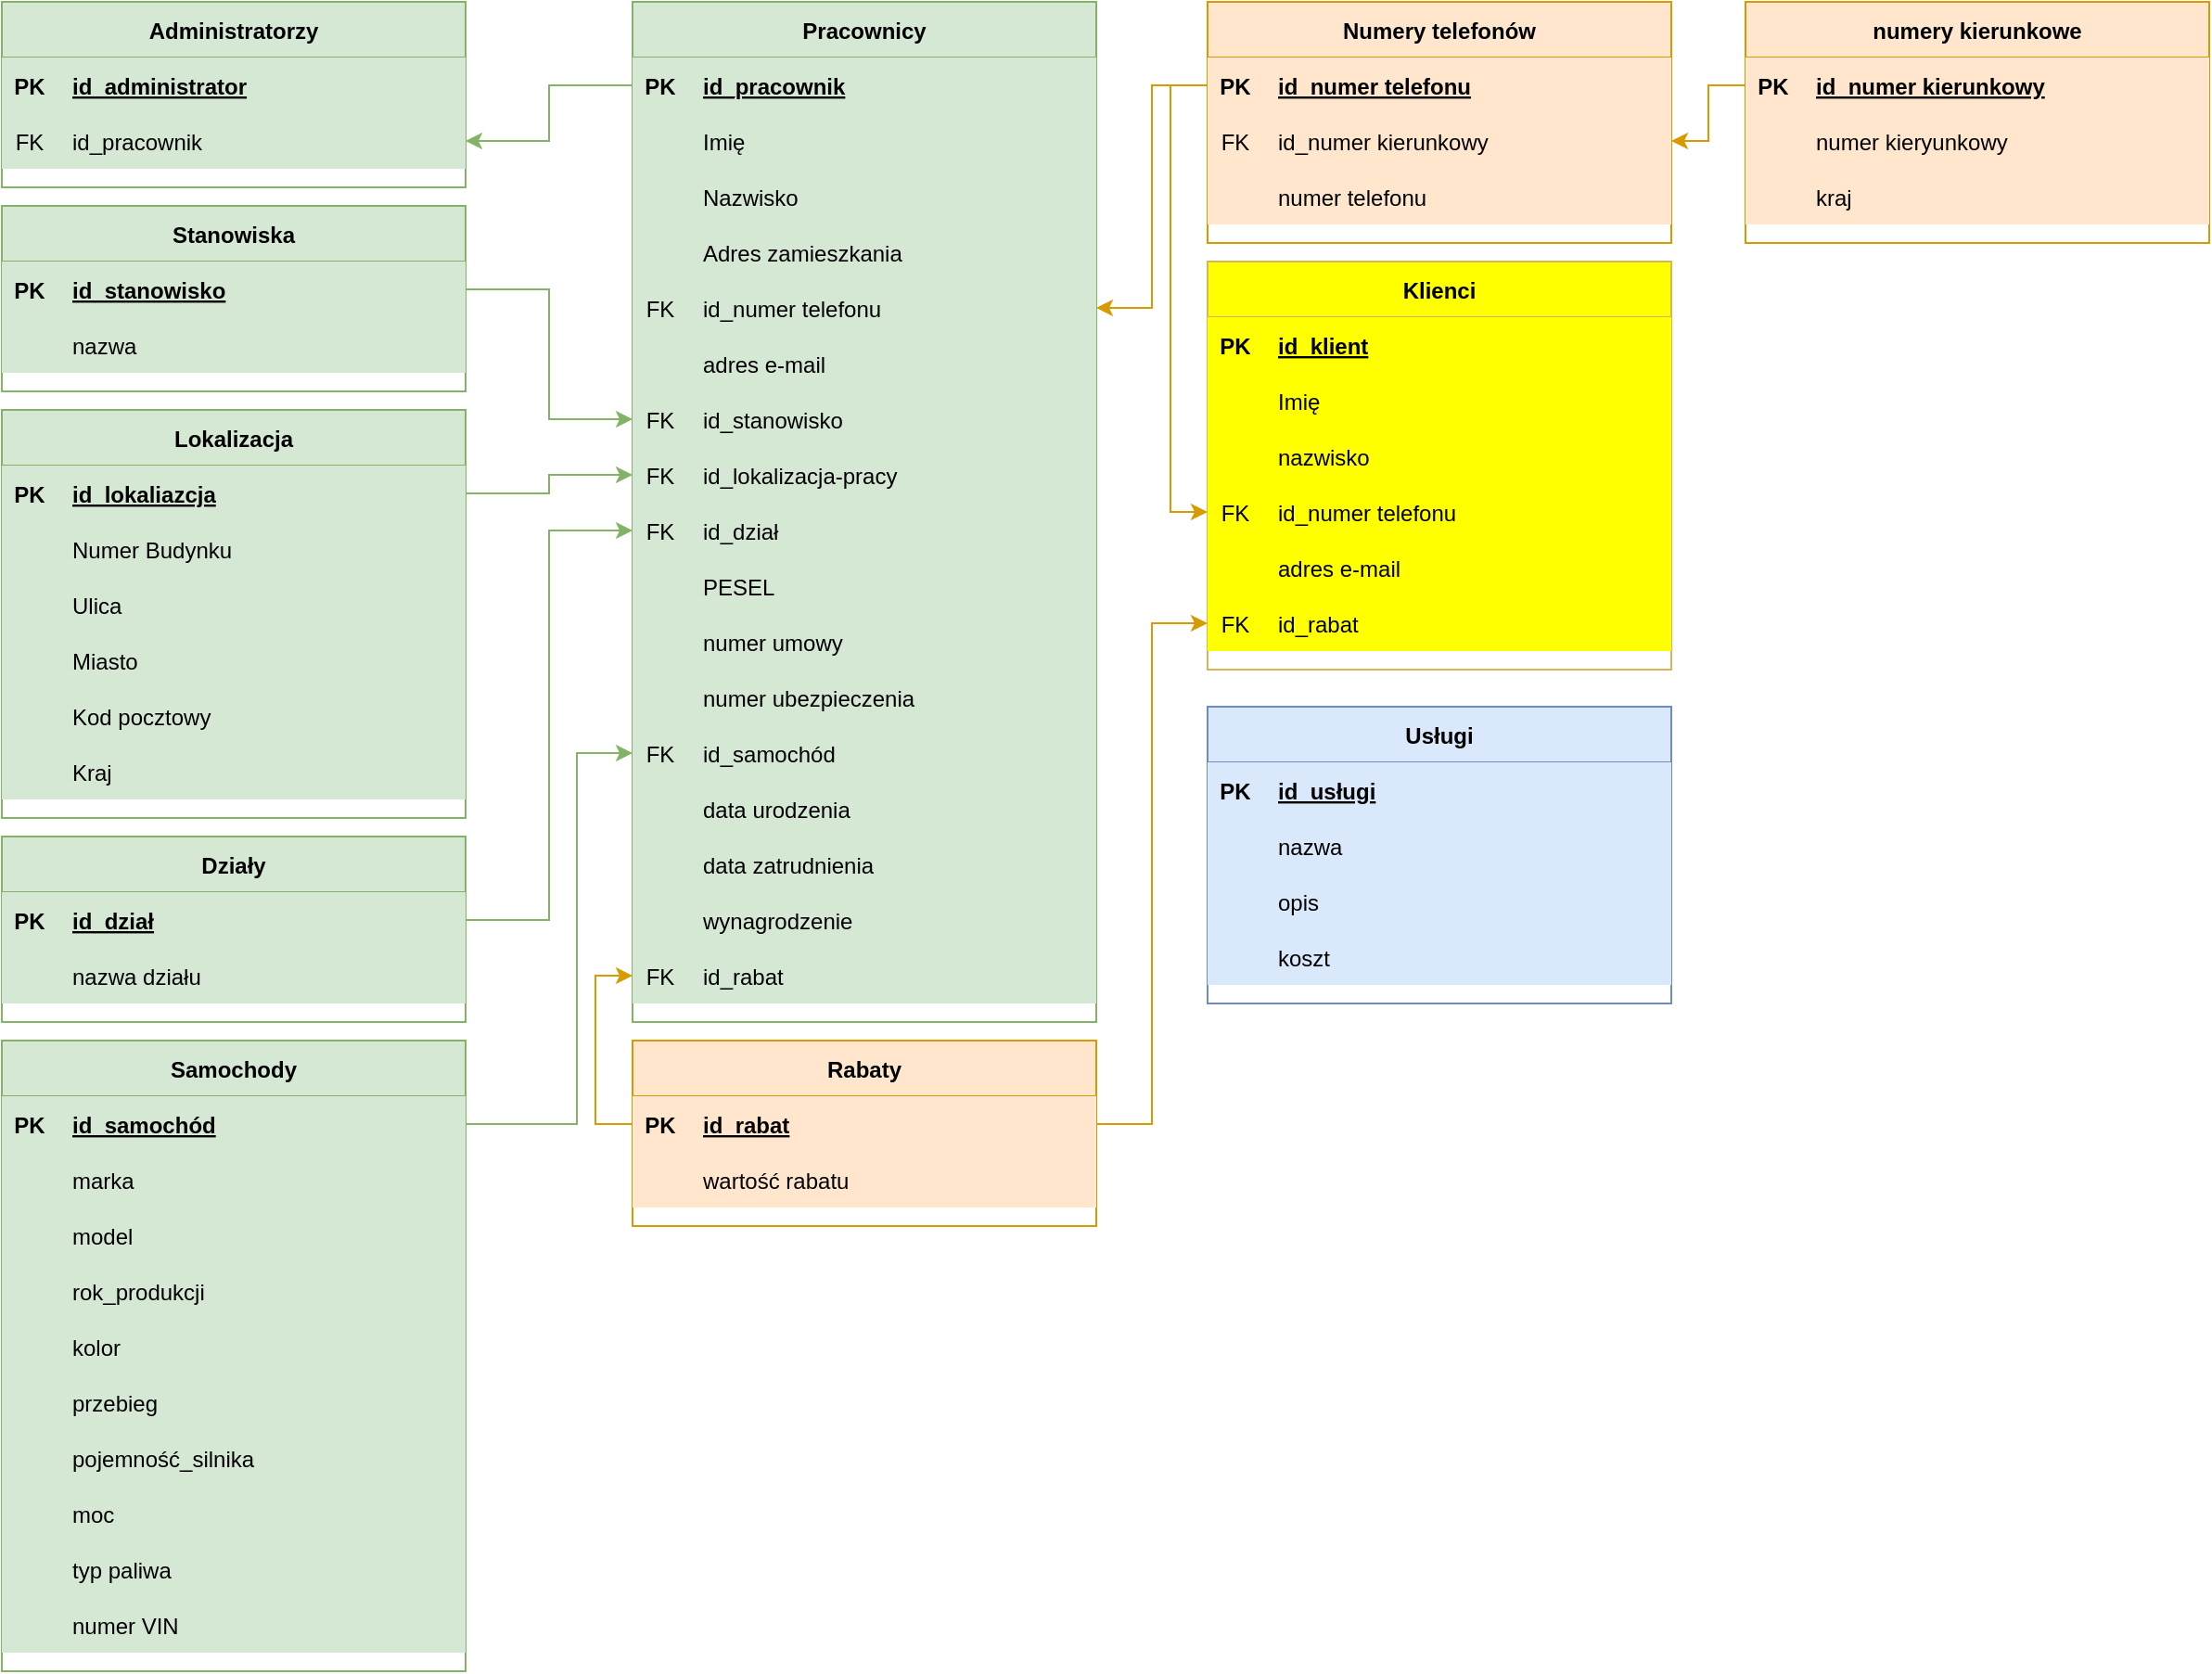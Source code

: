 <mxfile version="24.7.16">
  <diagram id="R2lEEEUBdFMjLlhIrx00" name="Page-1">
    <mxGraphModel dx="1426" dy="772" grid="1" gridSize="10" guides="1" tooltips="1" connect="1" arrows="1" fold="1" page="1" pageScale="1" pageWidth="850" pageHeight="1100" math="0" shadow="0" extFonts="Permanent Marker^https://fonts.googleapis.com/css?family=Permanent+Marker">
      <root>
        <mxCell id="0" />
        <mxCell id="1" parent="0" />
        <mxCell id="C-vyLk0tnHw3VtMMgP7b-23" value="Administratorzy" style="shape=table;startSize=30;container=1;collapsible=1;childLayout=tableLayout;fixedRows=1;rowLines=0;fontStyle=1;align=center;resizeLast=1;fillColor=#d5e8d4;strokeColor=#82b366;" parent="1" vertex="1">
          <mxGeometry x="10" y="10" width="250" height="100" as="geometry" />
        </mxCell>
        <mxCell id="C-vyLk0tnHw3VtMMgP7b-24" value="" style="shape=partialRectangle;collapsible=0;dropTarget=0;pointerEvents=0;fillColor=#d5e8d4;points=[[0,0.5],[1,0.5]];portConstraint=eastwest;top=0;left=0;right=0;bottom=1;strokeColor=#82b366;" parent="C-vyLk0tnHw3VtMMgP7b-23" vertex="1">
          <mxGeometry y="30" width="250" height="30" as="geometry" />
        </mxCell>
        <mxCell id="C-vyLk0tnHw3VtMMgP7b-25" value="PK" style="shape=partialRectangle;overflow=hidden;connectable=0;fillColor=#d5e8d4;top=0;left=0;bottom=0;right=0;fontStyle=1;strokeColor=#82b366;" parent="C-vyLk0tnHw3VtMMgP7b-24" vertex="1">
          <mxGeometry width="30" height="30" as="geometry">
            <mxRectangle width="30" height="30" as="alternateBounds" />
          </mxGeometry>
        </mxCell>
        <mxCell id="C-vyLk0tnHw3VtMMgP7b-26" value="id_administrator" style="shape=partialRectangle;overflow=hidden;connectable=0;fillColor=#d5e8d4;top=0;left=0;bottom=0;right=0;align=left;spacingLeft=6;fontStyle=5;strokeColor=#82b366;" parent="C-vyLk0tnHw3VtMMgP7b-24" vertex="1">
          <mxGeometry x="30" width="220" height="30" as="geometry">
            <mxRectangle width="220" height="30" as="alternateBounds" />
          </mxGeometry>
        </mxCell>
        <mxCell id="C-vyLk0tnHw3VtMMgP7b-27" value="" style="shape=partialRectangle;collapsible=0;dropTarget=0;pointerEvents=0;fillColor=#d5e8d4;points=[[0,0.5],[1,0.5]];portConstraint=eastwest;top=0;left=0;right=0;bottom=0;strokeColor=#82b366;" parent="C-vyLk0tnHw3VtMMgP7b-23" vertex="1">
          <mxGeometry y="60" width="250" height="30" as="geometry" />
        </mxCell>
        <mxCell id="C-vyLk0tnHw3VtMMgP7b-28" value="FK" style="shape=partialRectangle;overflow=hidden;connectable=0;fillColor=#d5e8d4;top=0;left=0;bottom=0;right=0;strokeColor=#82b366;" parent="C-vyLk0tnHw3VtMMgP7b-27" vertex="1">
          <mxGeometry width="30" height="30" as="geometry">
            <mxRectangle width="30" height="30" as="alternateBounds" />
          </mxGeometry>
        </mxCell>
        <mxCell id="C-vyLk0tnHw3VtMMgP7b-29" value="id_pracownik" style="shape=partialRectangle;overflow=hidden;connectable=0;fillColor=#d5e8d4;top=0;left=0;bottom=0;right=0;align=left;spacingLeft=6;strokeColor=#82b366;" parent="C-vyLk0tnHw3VtMMgP7b-27" vertex="1">
          <mxGeometry x="30" width="220" height="30" as="geometry">
            <mxRectangle width="220" height="30" as="alternateBounds" />
          </mxGeometry>
        </mxCell>
        <mxCell id="Ke3Zf-WkF-uCMZBBV6F5-1" value="Pracownicy" style="shape=table;startSize=30;container=1;collapsible=1;childLayout=tableLayout;fixedRows=1;rowLines=0;fontStyle=1;align=center;resizeLast=1;fillColor=#d5e8d4;strokeColor=#82b366;" parent="1" vertex="1">
          <mxGeometry x="350" y="10" width="250" height="550" as="geometry" />
        </mxCell>
        <mxCell id="Ke3Zf-WkF-uCMZBBV6F5-2" value="" style="shape=partialRectangle;collapsible=0;dropTarget=0;pointerEvents=0;fillColor=#d5e8d4;points=[[0,0.5],[1,0.5]];portConstraint=eastwest;top=0;left=0;right=0;bottom=1;strokeColor=#82b366;" parent="Ke3Zf-WkF-uCMZBBV6F5-1" vertex="1">
          <mxGeometry y="30" width="250" height="30" as="geometry" />
        </mxCell>
        <mxCell id="Ke3Zf-WkF-uCMZBBV6F5-3" value="PK" style="shape=partialRectangle;overflow=hidden;connectable=0;fillColor=#d5e8d4;top=0;left=0;bottom=0;right=0;fontStyle=1;strokeColor=#82b366;" parent="Ke3Zf-WkF-uCMZBBV6F5-2" vertex="1">
          <mxGeometry width="30" height="30" as="geometry">
            <mxRectangle width="30" height="30" as="alternateBounds" />
          </mxGeometry>
        </mxCell>
        <mxCell id="Ke3Zf-WkF-uCMZBBV6F5-4" value="id_pracownik" style="shape=partialRectangle;overflow=hidden;connectable=0;fillColor=#d5e8d4;top=0;left=0;bottom=0;right=0;align=left;spacingLeft=6;fontStyle=5;strokeColor=#82b366;" parent="Ke3Zf-WkF-uCMZBBV6F5-2" vertex="1">
          <mxGeometry x="30" width="220" height="30" as="geometry">
            <mxRectangle width="220" height="30" as="alternateBounds" />
          </mxGeometry>
        </mxCell>
        <mxCell id="Ke3Zf-WkF-uCMZBBV6F5-5" value="" style="shape=partialRectangle;collapsible=0;dropTarget=0;pointerEvents=0;fillColor=#d5e8d4;points=[[0,0.5],[1,0.5]];portConstraint=eastwest;top=0;left=0;right=0;bottom=0;strokeColor=#82b366;" parent="Ke3Zf-WkF-uCMZBBV6F5-1" vertex="1">
          <mxGeometry y="60" width="250" height="30" as="geometry" />
        </mxCell>
        <mxCell id="Ke3Zf-WkF-uCMZBBV6F5-6" value="" style="shape=partialRectangle;overflow=hidden;connectable=0;fillColor=#d5e8d4;top=0;left=0;bottom=0;right=0;strokeColor=#82b366;" parent="Ke3Zf-WkF-uCMZBBV6F5-5" vertex="1">
          <mxGeometry width="30" height="30" as="geometry">
            <mxRectangle width="30" height="30" as="alternateBounds" />
          </mxGeometry>
        </mxCell>
        <mxCell id="Ke3Zf-WkF-uCMZBBV6F5-7" value="Imię" style="shape=partialRectangle;overflow=hidden;connectable=0;fillColor=#d5e8d4;top=0;left=0;bottom=0;right=0;align=left;spacingLeft=6;strokeColor=#82b366;" parent="Ke3Zf-WkF-uCMZBBV6F5-5" vertex="1">
          <mxGeometry x="30" width="220" height="30" as="geometry">
            <mxRectangle width="220" height="30" as="alternateBounds" />
          </mxGeometry>
        </mxCell>
        <mxCell id="Ke3Zf-WkF-uCMZBBV6F5-8" style="shape=partialRectangle;collapsible=0;dropTarget=0;pointerEvents=0;fillColor=#d5e8d4;points=[[0,0.5],[1,0.5]];portConstraint=eastwest;top=0;left=0;right=0;bottom=0;strokeColor=#82b366;" parent="Ke3Zf-WkF-uCMZBBV6F5-1" vertex="1">
          <mxGeometry y="90" width="250" height="30" as="geometry" />
        </mxCell>
        <mxCell id="Ke3Zf-WkF-uCMZBBV6F5-9" style="shape=partialRectangle;overflow=hidden;connectable=0;fillColor=#d5e8d4;top=0;left=0;bottom=0;right=0;strokeColor=#82b366;" parent="Ke3Zf-WkF-uCMZBBV6F5-8" vertex="1">
          <mxGeometry width="30" height="30" as="geometry">
            <mxRectangle width="30" height="30" as="alternateBounds" />
          </mxGeometry>
        </mxCell>
        <mxCell id="Ke3Zf-WkF-uCMZBBV6F5-10" value="Nazwisko" style="shape=partialRectangle;overflow=hidden;connectable=0;fillColor=#d5e8d4;top=0;left=0;bottom=0;right=0;align=left;spacingLeft=6;strokeColor=#82b366;" parent="Ke3Zf-WkF-uCMZBBV6F5-8" vertex="1">
          <mxGeometry x="30" width="220" height="30" as="geometry">
            <mxRectangle width="220" height="30" as="alternateBounds" />
          </mxGeometry>
        </mxCell>
        <mxCell id="Ke3Zf-WkF-uCMZBBV6F5-11" style="shape=partialRectangle;collapsible=0;dropTarget=0;pointerEvents=0;fillColor=#d5e8d4;points=[[0,0.5],[1,0.5]];portConstraint=eastwest;top=0;left=0;right=0;bottom=0;strokeColor=#82b366;" parent="Ke3Zf-WkF-uCMZBBV6F5-1" vertex="1">
          <mxGeometry y="120" width="250" height="30" as="geometry" />
        </mxCell>
        <mxCell id="Ke3Zf-WkF-uCMZBBV6F5-12" style="shape=partialRectangle;overflow=hidden;connectable=0;fillColor=#d5e8d4;top=0;left=0;bottom=0;right=0;strokeColor=#82b366;" parent="Ke3Zf-WkF-uCMZBBV6F5-11" vertex="1">
          <mxGeometry width="30" height="30" as="geometry">
            <mxRectangle width="30" height="30" as="alternateBounds" />
          </mxGeometry>
        </mxCell>
        <mxCell id="Ke3Zf-WkF-uCMZBBV6F5-13" value="Adres zamieszkania" style="shape=partialRectangle;overflow=hidden;connectable=0;fillColor=#d5e8d4;top=0;left=0;bottom=0;right=0;align=left;spacingLeft=6;strokeColor=#82b366;" parent="Ke3Zf-WkF-uCMZBBV6F5-11" vertex="1">
          <mxGeometry x="30" width="220" height="30" as="geometry">
            <mxRectangle width="220" height="30" as="alternateBounds" />
          </mxGeometry>
        </mxCell>
        <mxCell id="Ke3Zf-WkF-uCMZBBV6F5-14" style="shape=partialRectangle;collapsible=0;dropTarget=0;pointerEvents=0;fillColor=#d5e8d4;points=[[0,0.5],[1,0.5]];portConstraint=eastwest;top=0;left=0;right=0;bottom=0;strokeColor=#82b366;" parent="Ke3Zf-WkF-uCMZBBV6F5-1" vertex="1">
          <mxGeometry y="150" width="250" height="30" as="geometry" />
        </mxCell>
        <mxCell id="Ke3Zf-WkF-uCMZBBV6F5-15" value="FK" style="shape=partialRectangle;overflow=hidden;connectable=0;fillColor=#d5e8d4;top=0;left=0;bottom=0;right=0;strokeColor=#82b366;" parent="Ke3Zf-WkF-uCMZBBV6F5-14" vertex="1">
          <mxGeometry width="30" height="30" as="geometry">
            <mxRectangle width="30" height="30" as="alternateBounds" />
          </mxGeometry>
        </mxCell>
        <mxCell id="Ke3Zf-WkF-uCMZBBV6F5-16" value="id_numer telefonu" style="shape=partialRectangle;overflow=hidden;connectable=0;fillColor=#d5e8d4;top=0;left=0;bottom=0;right=0;align=left;spacingLeft=6;strokeColor=#82b366;" parent="Ke3Zf-WkF-uCMZBBV6F5-14" vertex="1">
          <mxGeometry x="30" width="220" height="30" as="geometry">
            <mxRectangle width="220" height="30" as="alternateBounds" />
          </mxGeometry>
        </mxCell>
        <mxCell id="Ke3Zf-WkF-uCMZBBV6F5-17" style="shape=partialRectangle;collapsible=0;dropTarget=0;pointerEvents=0;fillColor=#d5e8d4;points=[[0,0.5],[1,0.5]];portConstraint=eastwest;top=0;left=0;right=0;bottom=0;strokeColor=#82b366;" parent="Ke3Zf-WkF-uCMZBBV6F5-1" vertex="1">
          <mxGeometry y="180" width="250" height="30" as="geometry" />
        </mxCell>
        <mxCell id="Ke3Zf-WkF-uCMZBBV6F5-18" style="shape=partialRectangle;overflow=hidden;connectable=0;fillColor=#d5e8d4;top=0;left=0;bottom=0;right=0;strokeColor=#82b366;" parent="Ke3Zf-WkF-uCMZBBV6F5-17" vertex="1">
          <mxGeometry width="30" height="30" as="geometry">
            <mxRectangle width="30" height="30" as="alternateBounds" />
          </mxGeometry>
        </mxCell>
        <mxCell id="Ke3Zf-WkF-uCMZBBV6F5-19" value="adres e-mail" style="shape=partialRectangle;overflow=hidden;connectable=0;fillColor=#d5e8d4;top=0;left=0;bottom=0;right=0;align=left;spacingLeft=6;strokeColor=#82b366;" parent="Ke3Zf-WkF-uCMZBBV6F5-17" vertex="1">
          <mxGeometry x="30" width="220" height="30" as="geometry">
            <mxRectangle width="220" height="30" as="alternateBounds" />
          </mxGeometry>
        </mxCell>
        <mxCell id="Ke3Zf-WkF-uCMZBBV6F5-20" style="shape=partialRectangle;collapsible=0;dropTarget=0;pointerEvents=0;fillColor=#d5e8d4;points=[[0,0.5],[1,0.5]];portConstraint=eastwest;top=0;left=0;right=0;bottom=0;strokeColor=#82b366;" parent="Ke3Zf-WkF-uCMZBBV6F5-1" vertex="1">
          <mxGeometry y="210" width="250" height="30" as="geometry" />
        </mxCell>
        <mxCell id="Ke3Zf-WkF-uCMZBBV6F5-21" value="FK" style="shape=partialRectangle;overflow=hidden;connectable=0;fillColor=#d5e8d4;top=0;left=0;bottom=0;right=0;strokeColor=#82b366;" parent="Ke3Zf-WkF-uCMZBBV6F5-20" vertex="1">
          <mxGeometry width="30" height="30" as="geometry">
            <mxRectangle width="30" height="30" as="alternateBounds" />
          </mxGeometry>
        </mxCell>
        <mxCell id="Ke3Zf-WkF-uCMZBBV6F5-22" value="id_stanowisko" style="shape=partialRectangle;overflow=hidden;connectable=0;fillColor=#d5e8d4;top=0;left=0;bottom=0;right=0;align=left;spacingLeft=6;strokeColor=#82b366;" parent="Ke3Zf-WkF-uCMZBBV6F5-20" vertex="1">
          <mxGeometry x="30" width="220" height="30" as="geometry">
            <mxRectangle width="220" height="30" as="alternateBounds" />
          </mxGeometry>
        </mxCell>
        <mxCell id="Ke3Zf-WkF-uCMZBBV6F5-24" style="shape=partialRectangle;collapsible=0;dropTarget=0;pointerEvents=0;fillColor=#d5e8d4;points=[[0,0.5],[1,0.5]];portConstraint=eastwest;top=0;left=0;right=0;bottom=0;strokeColor=#82b366;" parent="Ke3Zf-WkF-uCMZBBV6F5-1" vertex="1">
          <mxGeometry y="240" width="250" height="30" as="geometry" />
        </mxCell>
        <mxCell id="Ke3Zf-WkF-uCMZBBV6F5-25" value="FK" style="shape=partialRectangle;overflow=hidden;connectable=0;fillColor=#d5e8d4;top=0;left=0;bottom=0;right=0;strokeColor=#82b366;" parent="Ke3Zf-WkF-uCMZBBV6F5-24" vertex="1">
          <mxGeometry width="30" height="30" as="geometry">
            <mxRectangle width="30" height="30" as="alternateBounds" />
          </mxGeometry>
        </mxCell>
        <mxCell id="Ke3Zf-WkF-uCMZBBV6F5-26" value="id_lokalizacja-pracy" style="shape=partialRectangle;overflow=hidden;connectable=0;fillColor=#d5e8d4;top=0;left=0;bottom=0;right=0;align=left;spacingLeft=6;strokeColor=#82b366;" parent="Ke3Zf-WkF-uCMZBBV6F5-24" vertex="1">
          <mxGeometry x="30" width="220" height="30" as="geometry">
            <mxRectangle width="220" height="30" as="alternateBounds" />
          </mxGeometry>
        </mxCell>
        <mxCell id="Ke3Zf-WkF-uCMZBBV6F5-27" style="shape=partialRectangle;collapsible=0;dropTarget=0;pointerEvents=0;fillColor=#d5e8d4;points=[[0,0.5],[1,0.5]];portConstraint=eastwest;top=0;left=0;right=0;bottom=0;strokeColor=#82b366;" parent="Ke3Zf-WkF-uCMZBBV6F5-1" vertex="1">
          <mxGeometry y="270" width="250" height="30" as="geometry" />
        </mxCell>
        <mxCell id="Ke3Zf-WkF-uCMZBBV6F5-28" value="FK" style="shape=partialRectangle;overflow=hidden;connectable=0;fillColor=#d5e8d4;top=0;left=0;bottom=0;right=0;strokeColor=#82b366;" parent="Ke3Zf-WkF-uCMZBBV6F5-27" vertex="1">
          <mxGeometry width="30" height="30" as="geometry">
            <mxRectangle width="30" height="30" as="alternateBounds" />
          </mxGeometry>
        </mxCell>
        <mxCell id="Ke3Zf-WkF-uCMZBBV6F5-29" value="id_dział" style="shape=partialRectangle;overflow=hidden;connectable=0;fillColor=#d5e8d4;top=0;left=0;bottom=0;right=0;align=left;spacingLeft=6;strokeColor=#82b366;" parent="Ke3Zf-WkF-uCMZBBV6F5-27" vertex="1">
          <mxGeometry x="30" width="220" height="30" as="geometry">
            <mxRectangle width="220" height="30" as="alternateBounds" />
          </mxGeometry>
        </mxCell>
        <mxCell id="Ke3Zf-WkF-uCMZBBV6F5-30" style="shape=partialRectangle;collapsible=0;dropTarget=0;pointerEvents=0;fillColor=#d5e8d4;points=[[0,0.5],[1,0.5]];portConstraint=eastwest;top=0;left=0;right=0;bottom=0;strokeColor=#82b366;" parent="Ke3Zf-WkF-uCMZBBV6F5-1" vertex="1">
          <mxGeometry y="300" width="250" height="30" as="geometry" />
        </mxCell>
        <mxCell id="Ke3Zf-WkF-uCMZBBV6F5-31" style="shape=partialRectangle;overflow=hidden;connectable=0;fillColor=#d5e8d4;top=0;left=0;bottom=0;right=0;strokeColor=#82b366;" parent="Ke3Zf-WkF-uCMZBBV6F5-30" vertex="1">
          <mxGeometry width="30" height="30" as="geometry">
            <mxRectangle width="30" height="30" as="alternateBounds" />
          </mxGeometry>
        </mxCell>
        <mxCell id="Ke3Zf-WkF-uCMZBBV6F5-32" value="PESEL" style="shape=partialRectangle;overflow=hidden;connectable=0;fillColor=#d5e8d4;top=0;left=0;bottom=0;right=0;align=left;spacingLeft=6;strokeColor=#82b366;" parent="Ke3Zf-WkF-uCMZBBV6F5-30" vertex="1">
          <mxGeometry x="30" width="220" height="30" as="geometry">
            <mxRectangle width="220" height="30" as="alternateBounds" />
          </mxGeometry>
        </mxCell>
        <mxCell id="Ke3Zf-WkF-uCMZBBV6F5-33" style="shape=partialRectangle;collapsible=0;dropTarget=0;pointerEvents=0;fillColor=#d5e8d4;points=[[0,0.5],[1,0.5]];portConstraint=eastwest;top=0;left=0;right=0;bottom=0;strokeColor=#82b366;" parent="Ke3Zf-WkF-uCMZBBV6F5-1" vertex="1">
          <mxGeometry y="330" width="250" height="30" as="geometry" />
        </mxCell>
        <mxCell id="Ke3Zf-WkF-uCMZBBV6F5-34" style="shape=partialRectangle;overflow=hidden;connectable=0;fillColor=#d5e8d4;top=0;left=0;bottom=0;right=0;strokeColor=#82b366;" parent="Ke3Zf-WkF-uCMZBBV6F5-33" vertex="1">
          <mxGeometry width="30" height="30" as="geometry">
            <mxRectangle width="30" height="30" as="alternateBounds" />
          </mxGeometry>
        </mxCell>
        <mxCell id="Ke3Zf-WkF-uCMZBBV6F5-35" value="numer umowy" style="shape=partialRectangle;overflow=hidden;connectable=0;fillColor=#d5e8d4;top=0;left=0;bottom=0;right=0;align=left;spacingLeft=6;strokeColor=#82b366;" parent="Ke3Zf-WkF-uCMZBBV6F5-33" vertex="1">
          <mxGeometry x="30" width="220" height="30" as="geometry">
            <mxRectangle width="220" height="30" as="alternateBounds" />
          </mxGeometry>
        </mxCell>
        <mxCell id="Ke3Zf-WkF-uCMZBBV6F5-36" style="shape=partialRectangle;collapsible=0;dropTarget=0;pointerEvents=0;fillColor=#d5e8d4;points=[[0,0.5],[1,0.5]];portConstraint=eastwest;top=0;left=0;right=0;bottom=0;strokeColor=#82b366;" parent="Ke3Zf-WkF-uCMZBBV6F5-1" vertex="1">
          <mxGeometry y="360" width="250" height="30" as="geometry" />
        </mxCell>
        <mxCell id="Ke3Zf-WkF-uCMZBBV6F5-37" style="shape=partialRectangle;overflow=hidden;connectable=0;fillColor=#d5e8d4;top=0;left=0;bottom=0;right=0;strokeColor=#82b366;" parent="Ke3Zf-WkF-uCMZBBV6F5-36" vertex="1">
          <mxGeometry width="30" height="30" as="geometry">
            <mxRectangle width="30" height="30" as="alternateBounds" />
          </mxGeometry>
        </mxCell>
        <mxCell id="Ke3Zf-WkF-uCMZBBV6F5-38" value="numer ubezpieczenia" style="shape=partialRectangle;overflow=hidden;connectable=0;fillColor=#d5e8d4;top=0;left=0;bottom=0;right=0;align=left;spacingLeft=6;strokeColor=#82b366;" parent="Ke3Zf-WkF-uCMZBBV6F5-36" vertex="1">
          <mxGeometry x="30" width="220" height="30" as="geometry">
            <mxRectangle width="220" height="30" as="alternateBounds" />
          </mxGeometry>
        </mxCell>
        <mxCell id="Ke3Zf-WkF-uCMZBBV6F5-45" style="shape=partialRectangle;collapsible=0;dropTarget=0;pointerEvents=0;fillColor=#d5e8d4;points=[[0,0.5],[1,0.5]];portConstraint=eastwest;top=0;left=0;right=0;bottom=0;strokeColor=#82b366;" parent="Ke3Zf-WkF-uCMZBBV6F5-1" vertex="1">
          <mxGeometry y="390" width="250" height="30" as="geometry" />
        </mxCell>
        <mxCell id="Ke3Zf-WkF-uCMZBBV6F5-46" value="FK" style="shape=partialRectangle;overflow=hidden;connectable=0;fillColor=#d5e8d4;top=0;left=0;bottom=0;right=0;strokeColor=#82b366;" parent="Ke3Zf-WkF-uCMZBBV6F5-45" vertex="1">
          <mxGeometry width="30" height="30" as="geometry">
            <mxRectangle width="30" height="30" as="alternateBounds" />
          </mxGeometry>
        </mxCell>
        <mxCell id="Ke3Zf-WkF-uCMZBBV6F5-47" value="id_samochód" style="shape=partialRectangle;overflow=hidden;connectable=0;fillColor=#d5e8d4;top=0;left=0;bottom=0;right=0;align=left;spacingLeft=6;strokeColor=#82b366;" parent="Ke3Zf-WkF-uCMZBBV6F5-45" vertex="1">
          <mxGeometry x="30" width="220" height="30" as="geometry">
            <mxRectangle width="220" height="30" as="alternateBounds" />
          </mxGeometry>
        </mxCell>
        <mxCell id="Ke3Zf-WkF-uCMZBBV6F5-42" style="shape=partialRectangle;collapsible=0;dropTarget=0;pointerEvents=0;fillColor=#d5e8d4;points=[[0,0.5],[1,0.5]];portConstraint=eastwest;top=0;left=0;right=0;bottom=0;strokeColor=#82b366;" parent="Ke3Zf-WkF-uCMZBBV6F5-1" vertex="1">
          <mxGeometry y="420" width="250" height="30" as="geometry" />
        </mxCell>
        <mxCell id="Ke3Zf-WkF-uCMZBBV6F5-43" style="shape=partialRectangle;overflow=hidden;connectable=0;fillColor=#d5e8d4;top=0;left=0;bottom=0;right=0;strokeColor=#82b366;" parent="Ke3Zf-WkF-uCMZBBV6F5-42" vertex="1">
          <mxGeometry width="30" height="30" as="geometry">
            <mxRectangle width="30" height="30" as="alternateBounds" />
          </mxGeometry>
        </mxCell>
        <mxCell id="Ke3Zf-WkF-uCMZBBV6F5-44" value="data urodzenia" style="shape=partialRectangle;overflow=hidden;connectable=0;fillColor=#d5e8d4;top=0;left=0;bottom=0;right=0;align=left;spacingLeft=6;strokeColor=#82b366;" parent="Ke3Zf-WkF-uCMZBBV6F5-42" vertex="1">
          <mxGeometry x="30" width="220" height="30" as="geometry">
            <mxRectangle width="220" height="30" as="alternateBounds" />
          </mxGeometry>
        </mxCell>
        <mxCell id="Ke3Zf-WkF-uCMZBBV6F5-39" style="shape=partialRectangle;collapsible=0;dropTarget=0;pointerEvents=0;fillColor=#d5e8d4;points=[[0,0.5],[1,0.5]];portConstraint=eastwest;top=0;left=0;right=0;bottom=0;strokeColor=#82b366;" parent="Ke3Zf-WkF-uCMZBBV6F5-1" vertex="1">
          <mxGeometry y="450" width="250" height="30" as="geometry" />
        </mxCell>
        <mxCell id="Ke3Zf-WkF-uCMZBBV6F5-40" style="shape=partialRectangle;overflow=hidden;connectable=0;fillColor=#d5e8d4;top=0;left=0;bottom=0;right=0;strokeColor=#82b366;" parent="Ke3Zf-WkF-uCMZBBV6F5-39" vertex="1">
          <mxGeometry width="30" height="30" as="geometry">
            <mxRectangle width="30" height="30" as="alternateBounds" />
          </mxGeometry>
        </mxCell>
        <mxCell id="Ke3Zf-WkF-uCMZBBV6F5-41" value="data zatrudnienia" style="shape=partialRectangle;overflow=hidden;connectable=0;fillColor=#d5e8d4;top=0;left=0;bottom=0;right=0;align=left;spacingLeft=6;strokeColor=#82b366;" parent="Ke3Zf-WkF-uCMZBBV6F5-39" vertex="1">
          <mxGeometry x="30" width="220" height="30" as="geometry">
            <mxRectangle width="220" height="30" as="alternateBounds" />
          </mxGeometry>
        </mxCell>
        <mxCell id="Ke3Zf-WkF-uCMZBBV6F5-60" style="shape=partialRectangle;collapsible=0;dropTarget=0;pointerEvents=0;fillColor=#d5e8d4;points=[[0,0.5],[1,0.5]];portConstraint=eastwest;top=0;left=0;right=0;bottom=0;strokeColor=#82b366;" parent="Ke3Zf-WkF-uCMZBBV6F5-1" vertex="1">
          <mxGeometry y="480" width="250" height="30" as="geometry" />
        </mxCell>
        <mxCell id="Ke3Zf-WkF-uCMZBBV6F5-61" style="shape=partialRectangle;overflow=hidden;connectable=0;fillColor=#d5e8d4;top=0;left=0;bottom=0;right=0;strokeColor=#82b366;" parent="Ke3Zf-WkF-uCMZBBV6F5-60" vertex="1">
          <mxGeometry width="30" height="30" as="geometry">
            <mxRectangle width="30" height="30" as="alternateBounds" />
          </mxGeometry>
        </mxCell>
        <mxCell id="Ke3Zf-WkF-uCMZBBV6F5-62" value="wynagrodzenie" style="shape=partialRectangle;overflow=hidden;connectable=0;fillColor=#d5e8d4;top=0;left=0;bottom=0;right=0;align=left;spacingLeft=6;strokeColor=#82b366;" parent="Ke3Zf-WkF-uCMZBBV6F5-60" vertex="1">
          <mxGeometry x="30" width="220" height="30" as="geometry">
            <mxRectangle width="220" height="30" as="alternateBounds" />
          </mxGeometry>
        </mxCell>
        <mxCell id="KKkE_Qui8zbe5Bdun0iC-68" style="shape=partialRectangle;collapsible=0;dropTarget=0;pointerEvents=0;fillColor=#d5e8d4;points=[[0,0.5],[1,0.5]];portConstraint=eastwest;top=0;left=0;right=0;bottom=0;strokeColor=#82b366;" vertex="1" parent="Ke3Zf-WkF-uCMZBBV6F5-1">
          <mxGeometry y="510" width="250" height="30" as="geometry" />
        </mxCell>
        <mxCell id="KKkE_Qui8zbe5Bdun0iC-69" value="FK" style="shape=partialRectangle;overflow=hidden;connectable=0;fillColor=#d5e8d4;top=0;left=0;bottom=0;right=0;strokeColor=#82b366;" vertex="1" parent="KKkE_Qui8zbe5Bdun0iC-68">
          <mxGeometry width="30" height="30" as="geometry">
            <mxRectangle width="30" height="30" as="alternateBounds" />
          </mxGeometry>
        </mxCell>
        <mxCell id="KKkE_Qui8zbe5Bdun0iC-70" value="id_rabat" style="shape=partialRectangle;overflow=hidden;connectable=0;fillColor=#d5e8d4;top=0;left=0;bottom=0;right=0;align=left;spacingLeft=6;strokeColor=#82b366;" vertex="1" parent="KKkE_Qui8zbe5Bdun0iC-68">
          <mxGeometry x="30" width="220" height="30" as="geometry">
            <mxRectangle width="220" height="30" as="alternateBounds" />
          </mxGeometry>
        </mxCell>
        <mxCell id="Ke3Zf-WkF-uCMZBBV6F5-23" style="edgeStyle=orthogonalEdgeStyle;rounded=0;orthogonalLoop=1;jettySize=auto;html=1;entryX=1;entryY=0.5;entryDx=0;entryDy=0;fillColor=#d5e8d4;strokeColor=#82b366;" parent="1" source="Ke3Zf-WkF-uCMZBBV6F5-2" target="C-vyLk0tnHw3VtMMgP7b-27" edge="1">
          <mxGeometry relative="1" as="geometry" />
        </mxCell>
        <mxCell id="Ke3Zf-WkF-uCMZBBV6F5-48" value="Stanowiska" style="shape=table;startSize=30;container=1;collapsible=1;childLayout=tableLayout;fixedRows=1;rowLines=0;fontStyle=1;align=center;resizeLast=1;fillColor=#d5e8d4;strokeColor=#82b366;" parent="1" vertex="1">
          <mxGeometry x="10" y="120" width="250" height="100" as="geometry" />
        </mxCell>
        <mxCell id="Ke3Zf-WkF-uCMZBBV6F5-49" value="" style="shape=partialRectangle;collapsible=0;dropTarget=0;pointerEvents=0;fillColor=#d5e8d4;points=[[0,0.5],[1,0.5]];portConstraint=eastwest;top=0;left=0;right=0;bottom=1;strokeColor=#82b366;" parent="Ke3Zf-WkF-uCMZBBV6F5-48" vertex="1">
          <mxGeometry y="30" width="250" height="30" as="geometry" />
        </mxCell>
        <mxCell id="Ke3Zf-WkF-uCMZBBV6F5-50" value="PK" style="shape=partialRectangle;overflow=hidden;connectable=0;fillColor=#d5e8d4;top=0;left=0;bottom=0;right=0;fontStyle=1;strokeColor=#82b366;" parent="Ke3Zf-WkF-uCMZBBV6F5-49" vertex="1">
          <mxGeometry width="30" height="30" as="geometry">
            <mxRectangle width="30" height="30" as="alternateBounds" />
          </mxGeometry>
        </mxCell>
        <mxCell id="Ke3Zf-WkF-uCMZBBV6F5-51" value="id_stanowisko" style="shape=partialRectangle;overflow=hidden;connectable=0;fillColor=#d5e8d4;top=0;left=0;bottom=0;right=0;align=left;spacingLeft=6;fontStyle=5;strokeColor=#82b366;" parent="Ke3Zf-WkF-uCMZBBV6F5-49" vertex="1">
          <mxGeometry x="30" width="220" height="30" as="geometry">
            <mxRectangle width="220" height="30" as="alternateBounds" />
          </mxGeometry>
        </mxCell>
        <mxCell id="Ke3Zf-WkF-uCMZBBV6F5-52" value="" style="shape=partialRectangle;collapsible=0;dropTarget=0;pointerEvents=0;fillColor=#d5e8d4;points=[[0,0.5],[1,0.5]];portConstraint=eastwest;top=0;left=0;right=0;bottom=0;strokeColor=#82b366;" parent="Ke3Zf-WkF-uCMZBBV6F5-48" vertex="1">
          <mxGeometry y="60" width="250" height="30" as="geometry" />
        </mxCell>
        <mxCell id="Ke3Zf-WkF-uCMZBBV6F5-53" value="" style="shape=partialRectangle;overflow=hidden;connectable=0;fillColor=#d5e8d4;top=0;left=0;bottom=0;right=0;strokeColor=#82b366;" parent="Ke3Zf-WkF-uCMZBBV6F5-52" vertex="1">
          <mxGeometry width="30" height="30" as="geometry">
            <mxRectangle width="30" height="30" as="alternateBounds" />
          </mxGeometry>
        </mxCell>
        <mxCell id="Ke3Zf-WkF-uCMZBBV6F5-54" value="nazwa" style="shape=partialRectangle;overflow=hidden;connectable=0;fillColor=#d5e8d4;top=0;left=0;bottom=0;right=0;align=left;spacingLeft=6;strokeColor=#82b366;" parent="Ke3Zf-WkF-uCMZBBV6F5-52" vertex="1">
          <mxGeometry x="30" width="220" height="30" as="geometry">
            <mxRectangle width="220" height="30" as="alternateBounds" />
          </mxGeometry>
        </mxCell>
        <mxCell id="Ke3Zf-WkF-uCMZBBV6F5-56" style="edgeStyle=orthogonalEdgeStyle;rounded=0;orthogonalLoop=1;jettySize=auto;html=1;fillColor=#d5e8d4;strokeColor=#82b366;" parent="1" source="Ke3Zf-WkF-uCMZBBV6F5-49" target="Ke3Zf-WkF-uCMZBBV6F5-20" edge="1">
          <mxGeometry relative="1" as="geometry" />
        </mxCell>
        <mxCell id="Ke3Zf-WkF-uCMZBBV6F5-63" value="Lokalizacja" style="shape=table;startSize=30;container=1;collapsible=1;childLayout=tableLayout;fixedRows=1;rowLines=0;fontStyle=1;align=center;resizeLast=1;fillColor=#d5e8d4;strokeColor=#82b366;" parent="1" vertex="1">
          <mxGeometry x="10" y="230" width="250" height="220" as="geometry" />
        </mxCell>
        <mxCell id="Ke3Zf-WkF-uCMZBBV6F5-64" value="" style="shape=partialRectangle;collapsible=0;dropTarget=0;pointerEvents=0;fillColor=#d5e8d4;points=[[0,0.5],[1,0.5]];portConstraint=eastwest;top=0;left=0;right=0;bottom=1;strokeColor=#82b366;" parent="Ke3Zf-WkF-uCMZBBV6F5-63" vertex="1">
          <mxGeometry y="30" width="250" height="30" as="geometry" />
        </mxCell>
        <mxCell id="Ke3Zf-WkF-uCMZBBV6F5-65" value="PK" style="shape=partialRectangle;overflow=hidden;connectable=0;fillColor=#d5e8d4;top=0;left=0;bottom=0;right=0;fontStyle=1;strokeColor=#82b366;" parent="Ke3Zf-WkF-uCMZBBV6F5-64" vertex="1">
          <mxGeometry width="30" height="30" as="geometry">
            <mxRectangle width="30" height="30" as="alternateBounds" />
          </mxGeometry>
        </mxCell>
        <mxCell id="Ke3Zf-WkF-uCMZBBV6F5-66" value="id_lokaliazcja" style="shape=partialRectangle;overflow=hidden;connectable=0;fillColor=#d5e8d4;top=0;left=0;bottom=0;right=0;align=left;spacingLeft=6;fontStyle=5;strokeColor=#82b366;" parent="Ke3Zf-WkF-uCMZBBV6F5-64" vertex="1">
          <mxGeometry x="30" width="220" height="30" as="geometry">
            <mxRectangle width="220" height="30" as="alternateBounds" />
          </mxGeometry>
        </mxCell>
        <mxCell id="Ke3Zf-WkF-uCMZBBV6F5-67" value="" style="shape=partialRectangle;collapsible=0;dropTarget=0;pointerEvents=0;fillColor=#d5e8d4;points=[[0,0.5],[1,0.5]];portConstraint=eastwest;top=0;left=0;right=0;bottom=0;strokeColor=#82b366;" parent="Ke3Zf-WkF-uCMZBBV6F5-63" vertex="1">
          <mxGeometry y="60" width="250" height="30" as="geometry" />
        </mxCell>
        <mxCell id="Ke3Zf-WkF-uCMZBBV6F5-68" value="" style="shape=partialRectangle;overflow=hidden;connectable=0;fillColor=#d5e8d4;top=0;left=0;bottom=0;right=0;strokeColor=#82b366;" parent="Ke3Zf-WkF-uCMZBBV6F5-67" vertex="1">
          <mxGeometry width="30" height="30" as="geometry">
            <mxRectangle width="30" height="30" as="alternateBounds" />
          </mxGeometry>
        </mxCell>
        <mxCell id="Ke3Zf-WkF-uCMZBBV6F5-69" value="Numer Budynku" style="shape=partialRectangle;overflow=hidden;connectable=0;fillColor=#d5e8d4;top=0;left=0;bottom=0;right=0;align=left;spacingLeft=6;strokeColor=#82b366;" parent="Ke3Zf-WkF-uCMZBBV6F5-67" vertex="1">
          <mxGeometry x="30" width="220" height="30" as="geometry">
            <mxRectangle width="220" height="30" as="alternateBounds" />
          </mxGeometry>
        </mxCell>
        <mxCell id="Ke3Zf-WkF-uCMZBBV6F5-70" style="shape=partialRectangle;collapsible=0;dropTarget=0;pointerEvents=0;fillColor=#d5e8d4;points=[[0,0.5],[1,0.5]];portConstraint=eastwest;top=0;left=0;right=0;bottom=0;strokeColor=#82b366;" parent="Ke3Zf-WkF-uCMZBBV6F5-63" vertex="1">
          <mxGeometry y="90" width="250" height="30" as="geometry" />
        </mxCell>
        <mxCell id="Ke3Zf-WkF-uCMZBBV6F5-71" style="shape=partialRectangle;overflow=hidden;connectable=0;fillColor=#d5e8d4;top=0;left=0;bottom=0;right=0;strokeColor=#82b366;" parent="Ke3Zf-WkF-uCMZBBV6F5-70" vertex="1">
          <mxGeometry width="30" height="30" as="geometry">
            <mxRectangle width="30" height="30" as="alternateBounds" />
          </mxGeometry>
        </mxCell>
        <mxCell id="Ke3Zf-WkF-uCMZBBV6F5-72" value="Ulica" style="shape=partialRectangle;overflow=hidden;connectable=0;fillColor=#d5e8d4;top=0;left=0;bottom=0;right=0;align=left;spacingLeft=6;strokeColor=#82b366;" parent="Ke3Zf-WkF-uCMZBBV6F5-70" vertex="1">
          <mxGeometry x="30" width="220" height="30" as="geometry">
            <mxRectangle width="220" height="30" as="alternateBounds" />
          </mxGeometry>
        </mxCell>
        <mxCell id="Ke3Zf-WkF-uCMZBBV6F5-73" style="shape=partialRectangle;collapsible=0;dropTarget=0;pointerEvents=0;fillColor=#d5e8d4;points=[[0,0.5],[1,0.5]];portConstraint=eastwest;top=0;left=0;right=0;bottom=0;strokeColor=#82b366;" parent="Ke3Zf-WkF-uCMZBBV6F5-63" vertex="1">
          <mxGeometry y="120" width="250" height="30" as="geometry" />
        </mxCell>
        <mxCell id="Ke3Zf-WkF-uCMZBBV6F5-74" style="shape=partialRectangle;overflow=hidden;connectable=0;fillColor=#d5e8d4;top=0;left=0;bottom=0;right=0;strokeColor=#82b366;" parent="Ke3Zf-WkF-uCMZBBV6F5-73" vertex="1">
          <mxGeometry width="30" height="30" as="geometry">
            <mxRectangle width="30" height="30" as="alternateBounds" />
          </mxGeometry>
        </mxCell>
        <mxCell id="Ke3Zf-WkF-uCMZBBV6F5-75" value="Miasto" style="shape=partialRectangle;overflow=hidden;connectable=0;fillColor=#d5e8d4;top=0;left=0;bottom=0;right=0;align=left;spacingLeft=6;strokeColor=#82b366;" parent="Ke3Zf-WkF-uCMZBBV6F5-73" vertex="1">
          <mxGeometry x="30" width="220" height="30" as="geometry">
            <mxRectangle width="220" height="30" as="alternateBounds" />
          </mxGeometry>
        </mxCell>
        <mxCell id="Ke3Zf-WkF-uCMZBBV6F5-76" style="shape=partialRectangle;collapsible=0;dropTarget=0;pointerEvents=0;fillColor=#d5e8d4;points=[[0,0.5],[1,0.5]];portConstraint=eastwest;top=0;left=0;right=0;bottom=0;strokeColor=#82b366;" parent="Ke3Zf-WkF-uCMZBBV6F5-63" vertex="1">
          <mxGeometry y="150" width="250" height="30" as="geometry" />
        </mxCell>
        <mxCell id="Ke3Zf-WkF-uCMZBBV6F5-77" style="shape=partialRectangle;overflow=hidden;connectable=0;fillColor=#d5e8d4;top=0;left=0;bottom=0;right=0;strokeColor=#82b366;" parent="Ke3Zf-WkF-uCMZBBV6F5-76" vertex="1">
          <mxGeometry width="30" height="30" as="geometry">
            <mxRectangle width="30" height="30" as="alternateBounds" />
          </mxGeometry>
        </mxCell>
        <mxCell id="Ke3Zf-WkF-uCMZBBV6F5-78" value="Kod pocztowy" style="shape=partialRectangle;overflow=hidden;connectable=0;fillColor=#d5e8d4;top=0;left=0;bottom=0;right=0;align=left;spacingLeft=6;strokeColor=#82b366;" parent="Ke3Zf-WkF-uCMZBBV6F5-76" vertex="1">
          <mxGeometry x="30" width="220" height="30" as="geometry">
            <mxRectangle width="220" height="30" as="alternateBounds" />
          </mxGeometry>
        </mxCell>
        <mxCell id="Ke3Zf-WkF-uCMZBBV6F5-79" style="shape=partialRectangle;collapsible=0;dropTarget=0;pointerEvents=0;fillColor=#d5e8d4;points=[[0,0.5],[1,0.5]];portConstraint=eastwest;top=0;left=0;right=0;bottom=0;strokeColor=#82b366;" parent="Ke3Zf-WkF-uCMZBBV6F5-63" vertex="1">
          <mxGeometry y="180" width="250" height="30" as="geometry" />
        </mxCell>
        <mxCell id="Ke3Zf-WkF-uCMZBBV6F5-80" style="shape=partialRectangle;overflow=hidden;connectable=0;fillColor=#d5e8d4;top=0;left=0;bottom=0;right=0;strokeColor=#82b366;" parent="Ke3Zf-WkF-uCMZBBV6F5-79" vertex="1">
          <mxGeometry width="30" height="30" as="geometry">
            <mxRectangle width="30" height="30" as="alternateBounds" />
          </mxGeometry>
        </mxCell>
        <mxCell id="Ke3Zf-WkF-uCMZBBV6F5-81" value="Kraj" style="shape=partialRectangle;overflow=hidden;connectable=0;fillColor=#d5e8d4;top=0;left=0;bottom=0;right=0;align=left;spacingLeft=6;strokeColor=#82b366;" parent="Ke3Zf-WkF-uCMZBBV6F5-79" vertex="1">
          <mxGeometry x="30" width="220" height="30" as="geometry">
            <mxRectangle width="220" height="30" as="alternateBounds" />
          </mxGeometry>
        </mxCell>
        <mxCell id="Ke3Zf-WkF-uCMZBBV6F5-82" style="edgeStyle=orthogonalEdgeStyle;rounded=0;orthogonalLoop=1;jettySize=auto;html=1;exitX=1;exitY=0.5;exitDx=0;exitDy=0;entryX=0;entryY=0.5;entryDx=0;entryDy=0;fillColor=#d5e8d4;strokeColor=#82b366;" parent="1" source="Ke3Zf-WkF-uCMZBBV6F5-64" target="Ke3Zf-WkF-uCMZBBV6F5-24" edge="1">
          <mxGeometry relative="1" as="geometry" />
        </mxCell>
        <mxCell id="Ke3Zf-WkF-uCMZBBV6F5-83" value="Działy" style="shape=table;startSize=30;container=1;collapsible=1;childLayout=tableLayout;fixedRows=1;rowLines=0;fontStyle=1;align=center;resizeLast=1;fillColor=#d5e8d4;strokeColor=#82b366;" parent="1" vertex="1">
          <mxGeometry x="10" y="460" width="250" height="100" as="geometry" />
        </mxCell>
        <mxCell id="Ke3Zf-WkF-uCMZBBV6F5-84" value="" style="shape=partialRectangle;collapsible=0;dropTarget=0;pointerEvents=0;fillColor=#d5e8d4;points=[[0,0.5],[1,0.5]];portConstraint=eastwest;top=0;left=0;right=0;bottom=1;strokeColor=#82b366;" parent="Ke3Zf-WkF-uCMZBBV6F5-83" vertex="1">
          <mxGeometry y="30" width="250" height="30" as="geometry" />
        </mxCell>
        <mxCell id="Ke3Zf-WkF-uCMZBBV6F5-85" value="PK" style="shape=partialRectangle;overflow=hidden;connectable=0;fillColor=#d5e8d4;top=0;left=0;bottom=0;right=0;fontStyle=1;strokeColor=#82b366;" parent="Ke3Zf-WkF-uCMZBBV6F5-84" vertex="1">
          <mxGeometry width="30" height="30" as="geometry">
            <mxRectangle width="30" height="30" as="alternateBounds" />
          </mxGeometry>
        </mxCell>
        <mxCell id="Ke3Zf-WkF-uCMZBBV6F5-86" value="id_dział" style="shape=partialRectangle;overflow=hidden;connectable=0;fillColor=#d5e8d4;top=0;left=0;bottom=0;right=0;align=left;spacingLeft=6;fontStyle=5;strokeColor=#82b366;" parent="Ke3Zf-WkF-uCMZBBV6F5-84" vertex="1">
          <mxGeometry x="30" width="220" height="30" as="geometry">
            <mxRectangle width="220" height="30" as="alternateBounds" />
          </mxGeometry>
        </mxCell>
        <mxCell id="Ke3Zf-WkF-uCMZBBV6F5-90" style="shape=partialRectangle;collapsible=0;dropTarget=0;pointerEvents=0;fillColor=#d5e8d4;points=[[0,0.5],[1,0.5]];portConstraint=eastwest;top=0;left=0;right=0;bottom=0;strokeColor=#82b366;" parent="Ke3Zf-WkF-uCMZBBV6F5-83" vertex="1">
          <mxGeometry y="60" width="250" height="30" as="geometry" />
        </mxCell>
        <mxCell id="Ke3Zf-WkF-uCMZBBV6F5-91" style="shape=partialRectangle;overflow=hidden;connectable=0;fillColor=#d5e8d4;top=0;left=0;bottom=0;right=0;strokeColor=#82b366;" parent="Ke3Zf-WkF-uCMZBBV6F5-90" vertex="1">
          <mxGeometry width="30" height="30" as="geometry">
            <mxRectangle width="30" height="30" as="alternateBounds" />
          </mxGeometry>
        </mxCell>
        <mxCell id="Ke3Zf-WkF-uCMZBBV6F5-92" value="nazwa działu" style="shape=partialRectangle;overflow=hidden;connectable=0;fillColor=#d5e8d4;top=0;left=0;bottom=0;right=0;align=left;spacingLeft=6;strokeColor=#82b366;" parent="Ke3Zf-WkF-uCMZBBV6F5-90" vertex="1">
          <mxGeometry x="30" width="220" height="30" as="geometry">
            <mxRectangle width="220" height="30" as="alternateBounds" />
          </mxGeometry>
        </mxCell>
        <mxCell id="Ke3Zf-WkF-uCMZBBV6F5-102" style="edgeStyle=orthogonalEdgeStyle;rounded=0;orthogonalLoop=1;jettySize=auto;html=1;exitX=1;exitY=0.5;exitDx=0;exitDy=0;entryX=0;entryY=0.5;entryDx=0;entryDy=0;fillColor=#d5e8d4;strokeColor=#82b366;" parent="1" source="Ke3Zf-WkF-uCMZBBV6F5-84" target="Ke3Zf-WkF-uCMZBBV6F5-27" edge="1">
          <mxGeometry relative="1" as="geometry" />
        </mxCell>
        <mxCell id="Ke3Zf-WkF-uCMZBBV6F5-103" value="Samochody" style="shape=table;startSize=30;container=1;collapsible=1;childLayout=tableLayout;fixedRows=1;rowLines=0;fontStyle=1;align=center;resizeLast=1;fillColor=#d5e8d4;strokeColor=#82b366;" parent="1" vertex="1">
          <mxGeometry x="10" y="570" width="250" height="340" as="geometry" />
        </mxCell>
        <mxCell id="Ke3Zf-WkF-uCMZBBV6F5-104" value="" style="shape=partialRectangle;collapsible=0;dropTarget=0;pointerEvents=0;fillColor=#d5e8d4;points=[[0,0.5],[1,0.5]];portConstraint=eastwest;top=0;left=0;right=0;bottom=1;strokeColor=#82b366;" parent="Ke3Zf-WkF-uCMZBBV6F5-103" vertex="1">
          <mxGeometry y="30" width="250" height="30" as="geometry" />
        </mxCell>
        <mxCell id="Ke3Zf-WkF-uCMZBBV6F5-105" value="PK" style="shape=partialRectangle;overflow=hidden;connectable=0;fillColor=#d5e8d4;top=0;left=0;bottom=0;right=0;fontStyle=1;strokeColor=#82b366;" parent="Ke3Zf-WkF-uCMZBBV6F5-104" vertex="1">
          <mxGeometry width="30" height="30" as="geometry">
            <mxRectangle width="30" height="30" as="alternateBounds" />
          </mxGeometry>
        </mxCell>
        <mxCell id="Ke3Zf-WkF-uCMZBBV6F5-106" value="id_samochód" style="shape=partialRectangle;overflow=hidden;connectable=0;fillColor=#d5e8d4;top=0;left=0;bottom=0;right=0;align=left;spacingLeft=6;fontStyle=5;strokeColor=#82b366;" parent="Ke3Zf-WkF-uCMZBBV6F5-104" vertex="1">
          <mxGeometry x="30" width="220" height="30" as="geometry">
            <mxRectangle width="220" height="30" as="alternateBounds" />
          </mxGeometry>
        </mxCell>
        <mxCell id="Ke3Zf-WkF-uCMZBBV6F5-107" style="shape=partialRectangle;collapsible=0;dropTarget=0;pointerEvents=0;fillColor=#d5e8d4;points=[[0,0.5],[1,0.5]];portConstraint=eastwest;top=0;left=0;right=0;bottom=0;strokeColor=#82b366;" parent="Ke3Zf-WkF-uCMZBBV6F5-103" vertex="1">
          <mxGeometry y="60" width="250" height="30" as="geometry" />
        </mxCell>
        <mxCell id="Ke3Zf-WkF-uCMZBBV6F5-108" style="shape=partialRectangle;overflow=hidden;connectable=0;fillColor=#d5e8d4;top=0;left=0;bottom=0;right=0;strokeColor=#82b366;" parent="Ke3Zf-WkF-uCMZBBV6F5-107" vertex="1">
          <mxGeometry width="30" height="30" as="geometry">
            <mxRectangle width="30" height="30" as="alternateBounds" />
          </mxGeometry>
        </mxCell>
        <mxCell id="Ke3Zf-WkF-uCMZBBV6F5-109" value="marka" style="shape=partialRectangle;overflow=hidden;connectable=0;fillColor=#d5e8d4;top=0;left=0;bottom=0;right=0;align=left;spacingLeft=6;strokeColor=#82b366;" parent="Ke3Zf-WkF-uCMZBBV6F5-107" vertex="1">
          <mxGeometry x="30" width="220" height="30" as="geometry">
            <mxRectangle width="220" height="30" as="alternateBounds" />
          </mxGeometry>
        </mxCell>
        <mxCell id="Ke3Zf-WkF-uCMZBBV6F5-110" style="shape=partialRectangle;collapsible=0;dropTarget=0;pointerEvents=0;fillColor=#d5e8d4;points=[[0,0.5],[1,0.5]];portConstraint=eastwest;top=0;left=0;right=0;bottom=0;strokeColor=#82b366;" parent="Ke3Zf-WkF-uCMZBBV6F5-103" vertex="1">
          <mxGeometry y="90" width="250" height="30" as="geometry" />
        </mxCell>
        <mxCell id="Ke3Zf-WkF-uCMZBBV6F5-111" style="shape=partialRectangle;overflow=hidden;connectable=0;fillColor=#d5e8d4;top=0;left=0;bottom=0;right=0;strokeColor=#82b366;" parent="Ke3Zf-WkF-uCMZBBV6F5-110" vertex="1">
          <mxGeometry width="30" height="30" as="geometry">
            <mxRectangle width="30" height="30" as="alternateBounds" />
          </mxGeometry>
        </mxCell>
        <mxCell id="Ke3Zf-WkF-uCMZBBV6F5-112" value="model" style="shape=partialRectangle;overflow=hidden;connectable=0;fillColor=#d5e8d4;top=0;left=0;bottom=0;right=0;align=left;spacingLeft=6;strokeColor=#82b366;" parent="Ke3Zf-WkF-uCMZBBV6F5-110" vertex="1">
          <mxGeometry x="30" width="220" height="30" as="geometry">
            <mxRectangle width="220" height="30" as="alternateBounds" />
          </mxGeometry>
        </mxCell>
        <mxCell id="Ke3Zf-WkF-uCMZBBV6F5-113" style="shape=partialRectangle;collapsible=0;dropTarget=0;pointerEvents=0;fillColor=#d5e8d4;points=[[0,0.5],[1,0.5]];portConstraint=eastwest;top=0;left=0;right=0;bottom=0;strokeColor=#82b366;" parent="Ke3Zf-WkF-uCMZBBV6F5-103" vertex="1">
          <mxGeometry y="120" width="250" height="30" as="geometry" />
        </mxCell>
        <mxCell id="Ke3Zf-WkF-uCMZBBV6F5-114" style="shape=partialRectangle;overflow=hidden;connectable=0;fillColor=#d5e8d4;top=0;left=0;bottom=0;right=0;strokeColor=#82b366;" parent="Ke3Zf-WkF-uCMZBBV6F5-113" vertex="1">
          <mxGeometry width="30" height="30" as="geometry">
            <mxRectangle width="30" height="30" as="alternateBounds" />
          </mxGeometry>
        </mxCell>
        <mxCell id="Ke3Zf-WkF-uCMZBBV6F5-115" value="rok_produkcji" style="shape=partialRectangle;overflow=hidden;connectable=0;fillColor=#d5e8d4;top=0;left=0;bottom=0;right=0;align=left;spacingLeft=6;strokeColor=#82b366;" parent="Ke3Zf-WkF-uCMZBBV6F5-113" vertex="1">
          <mxGeometry x="30" width="220" height="30" as="geometry">
            <mxRectangle width="220" height="30" as="alternateBounds" />
          </mxGeometry>
        </mxCell>
        <mxCell id="Ke3Zf-WkF-uCMZBBV6F5-116" style="shape=partialRectangle;collapsible=0;dropTarget=0;pointerEvents=0;fillColor=#d5e8d4;points=[[0,0.5],[1,0.5]];portConstraint=eastwest;top=0;left=0;right=0;bottom=0;strokeColor=#82b366;" parent="Ke3Zf-WkF-uCMZBBV6F5-103" vertex="1">
          <mxGeometry y="150" width="250" height="30" as="geometry" />
        </mxCell>
        <mxCell id="Ke3Zf-WkF-uCMZBBV6F5-117" style="shape=partialRectangle;overflow=hidden;connectable=0;fillColor=#d5e8d4;top=0;left=0;bottom=0;right=0;strokeColor=#82b366;" parent="Ke3Zf-WkF-uCMZBBV6F5-116" vertex="1">
          <mxGeometry width="30" height="30" as="geometry">
            <mxRectangle width="30" height="30" as="alternateBounds" />
          </mxGeometry>
        </mxCell>
        <mxCell id="Ke3Zf-WkF-uCMZBBV6F5-118" value="kolor" style="shape=partialRectangle;overflow=hidden;connectable=0;fillColor=#d5e8d4;top=0;left=0;bottom=0;right=0;align=left;spacingLeft=6;strokeColor=#82b366;" parent="Ke3Zf-WkF-uCMZBBV6F5-116" vertex="1">
          <mxGeometry x="30" width="220" height="30" as="geometry">
            <mxRectangle width="220" height="30" as="alternateBounds" />
          </mxGeometry>
        </mxCell>
        <mxCell id="Ke3Zf-WkF-uCMZBBV6F5-119" style="shape=partialRectangle;collapsible=0;dropTarget=0;pointerEvents=0;fillColor=#d5e8d4;points=[[0,0.5],[1,0.5]];portConstraint=eastwest;top=0;left=0;right=0;bottom=0;strokeColor=#82b366;" parent="Ke3Zf-WkF-uCMZBBV6F5-103" vertex="1">
          <mxGeometry y="180" width="250" height="30" as="geometry" />
        </mxCell>
        <mxCell id="Ke3Zf-WkF-uCMZBBV6F5-120" style="shape=partialRectangle;overflow=hidden;connectable=0;fillColor=#d5e8d4;top=0;left=0;bottom=0;right=0;strokeColor=#82b366;" parent="Ke3Zf-WkF-uCMZBBV6F5-119" vertex="1">
          <mxGeometry width="30" height="30" as="geometry">
            <mxRectangle width="30" height="30" as="alternateBounds" />
          </mxGeometry>
        </mxCell>
        <mxCell id="Ke3Zf-WkF-uCMZBBV6F5-121" value="przebieg" style="shape=partialRectangle;overflow=hidden;connectable=0;fillColor=#d5e8d4;top=0;left=0;bottom=0;right=0;align=left;spacingLeft=6;strokeColor=#82b366;" parent="Ke3Zf-WkF-uCMZBBV6F5-119" vertex="1">
          <mxGeometry x="30" width="220" height="30" as="geometry">
            <mxRectangle width="220" height="30" as="alternateBounds" />
          </mxGeometry>
        </mxCell>
        <mxCell id="Ke3Zf-WkF-uCMZBBV6F5-134" style="shape=partialRectangle;collapsible=0;dropTarget=0;pointerEvents=0;fillColor=#d5e8d4;points=[[0,0.5],[1,0.5]];portConstraint=eastwest;top=0;left=0;right=0;bottom=0;strokeColor=#82b366;" parent="Ke3Zf-WkF-uCMZBBV6F5-103" vertex="1">
          <mxGeometry y="210" width="250" height="30" as="geometry" />
        </mxCell>
        <mxCell id="Ke3Zf-WkF-uCMZBBV6F5-135" style="shape=partialRectangle;overflow=hidden;connectable=0;fillColor=#d5e8d4;top=0;left=0;bottom=0;right=0;strokeColor=#82b366;" parent="Ke3Zf-WkF-uCMZBBV6F5-134" vertex="1">
          <mxGeometry width="30" height="30" as="geometry">
            <mxRectangle width="30" height="30" as="alternateBounds" />
          </mxGeometry>
        </mxCell>
        <mxCell id="Ke3Zf-WkF-uCMZBBV6F5-136" value="pojemność_silnika" style="shape=partialRectangle;overflow=hidden;connectable=0;fillColor=#d5e8d4;top=0;left=0;bottom=0;right=0;align=left;spacingLeft=6;strokeColor=#82b366;" parent="Ke3Zf-WkF-uCMZBBV6F5-134" vertex="1">
          <mxGeometry x="30" width="220" height="30" as="geometry">
            <mxRectangle width="220" height="30" as="alternateBounds" />
          </mxGeometry>
        </mxCell>
        <mxCell id="Ke3Zf-WkF-uCMZBBV6F5-131" style="shape=partialRectangle;collapsible=0;dropTarget=0;pointerEvents=0;fillColor=#d5e8d4;points=[[0,0.5],[1,0.5]];portConstraint=eastwest;top=0;left=0;right=0;bottom=0;strokeColor=#82b366;" parent="Ke3Zf-WkF-uCMZBBV6F5-103" vertex="1">
          <mxGeometry y="240" width="250" height="30" as="geometry" />
        </mxCell>
        <mxCell id="Ke3Zf-WkF-uCMZBBV6F5-132" style="shape=partialRectangle;overflow=hidden;connectable=0;fillColor=#d5e8d4;top=0;left=0;bottom=0;right=0;strokeColor=#82b366;" parent="Ke3Zf-WkF-uCMZBBV6F5-131" vertex="1">
          <mxGeometry width="30" height="30" as="geometry">
            <mxRectangle width="30" height="30" as="alternateBounds" />
          </mxGeometry>
        </mxCell>
        <mxCell id="Ke3Zf-WkF-uCMZBBV6F5-133" value="moc" style="shape=partialRectangle;overflow=hidden;connectable=0;fillColor=#d5e8d4;top=0;left=0;bottom=0;right=0;align=left;spacingLeft=6;strokeColor=#82b366;" parent="Ke3Zf-WkF-uCMZBBV6F5-131" vertex="1">
          <mxGeometry x="30" width="220" height="30" as="geometry">
            <mxRectangle width="220" height="30" as="alternateBounds" />
          </mxGeometry>
        </mxCell>
        <mxCell id="Ke3Zf-WkF-uCMZBBV6F5-128" style="shape=partialRectangle;collapsible=0;dropTarget=0;pointerEvents=0;fillColor=#d5e8d4;points=[[0,0.5],[1,0.5]];portConstraint=eastwest;top=0;left=0;right=0;bottom=0;strokeColor=#82b366;" parent="Ke3Zf-WkF-uCMZBBV6F5-103" vertex="1">
          <mxGeometry y="270" width="250" height="30" as="geometry" />
        </mxCell>
        <mxCell id="Ke3Zf-WkF-uCMZBBV6F5-129" style="shape=partialRectangle;overflow=hidden;connectable=0;fillColor=#d5e8d4;top=0;left=0;bottom=0;right=0;strokeColor=#82b366;" parent="Ke3Zf-WkF-uCMZBBV6F5-128" vertex="1">
          <mxGeometry width="30" height="30" as="geometry">
            <mxRectangle width="30" height="30" as="alternateBounds" />
          </mxGeometry>
        </mxCell>
        <mxCell id="Ke3Zf-WkF-uCMZBBV6F5-130" value="typ paliwa" style="shape=partialRectangle;overflow=hidden;connectable=0;fillColor=#d5e8d4;top=0;left=0;bottom=0;right=0;align=left;spacingLeft=6;strokeColor=#82b366;" parent="Ke3Zf-WkF-uCMZBBV6F5-128" vertex="1">
          <mxGeometry x="30" width="220" height="30" as="geometry">
            <mxRectangle width="220" height="30" as="alternateBounds" />
          </mxGeometry>
        </mxCell>
        <mxCell id="Ke3Zf-WkF-uCMZBBV6F5-125" style="shape=partialRectangle;collapsible=0;dropTarget=0;pointerEvents=0;fillColor=#d5e8d4;points=[[0,0.5],[1,0.5]];portConstraint=eastwest;top=0;left=0;right=0;bottom=0;strokeColor=#82b366;" parent="Ke3Zf-WkF-uCMZBBV6F5-103" vertex="1">
          <mxGeometry y="300" width="250" height="30" as="geometry" />
        </mxCell>
        <mxCell id="Ke3Zf-WkF-uCMZBBV6F5-126" style="shape=partialRectangle;overflow=hidden;connectable=0;fillColor=#d5e8d4;top=0;left=0;bottom=0;right=0;strokeColor=#82b366;" parent="Ke3Zf-WkF-uCMZBBV6F5-125" vertex="1">
          <mxGeometry width="30" height="30" as="geometry">
            <mxRectangle width="30" height="30" as="alternateBounds" />
          </mxGeometry>
        </mxCell>
        <mxCell id="Ke3Zf-WkF-uCMZBBV6F5-127" value="numer VIN" style="shape=partialRectangle;overflow=hidden;connectable=0;fillColor=#d5e8d4;top=0;left=0;bottom=0;right=0;align=left;spacingLeft=6;strokeColor=#82b366;" parent="Ke3Zf-WkF-uCMZBBV6F5-125" vertex="1">
          <mxGeometry x="30" width="220" height="30" as="geometry">
            <mxRectangle width="220" height="30" as="alternateBounds" />
          </mxGeometry>
        </mxCell>
        <mxCell id="Ke3Zf-WkF-uCMZBBV6F5-137" style="edgeStyle=orthogonalEdgeStyle;rounded=0;orthogonalLoop=1;jettySize=auto;html=1;exitX=1;exitY=0.5;exitDx=0;exitDy=0;entryX=0;entryY=0.5;entryDx=0;entryDy=0;fillColor=#d5e8d4;strokeColor=#82b366;" parent="1" source="Ke3Zf-WkF-uCMZBBV6F5-104" target="Ke3Zf-WkF-uCMZBBV6F5-45" edge="1">
          <mxGeometry relative="1" as="geometry">
            <Array as="points">
              <mxPoint x="320" y="615" />
              <mxPoint x="320" y="415" />
            </Array>
          </mxGeometry>
        </mxCell>
        <mxCell id="KKkE_Qui8zbe5Bdun0iC-1" value="Numery telefonów" style="shape=table;startSize=30;container=1;collapsible=1;childLayout=tableLayout;fixedRows=1;rowLines=0;fontStyle=1;align=center;resizeLast=1;fillColor=#ffe6cc;strokeColor=#d79b00;" vertex="1" parent="1">
          <mxGeometry x="660" y="10" width="250" height="130" as="geometry" />
        </mxCell>
        <mxCell id="KKkE_Qui8zbe5Bdun0iC-2" value="" style="shape=partialRectangle;collapsible=0;dropTarget=0;pointerEvents=0;fillColor=#ffe6cc;points=[[0,0.5],[1,0.5]];portConstraint=eastwest;top=0;left=0;right=0;bottom=1;strokeColor=#d79b00;" vertex="1" parent="KKkE_Qui8zbe5Bdun0iC-1">
          <mxGeometry y="30" width="250" height="30" as="geometry" />
        </mxCell>
        <mxCell id="KKkE_Qui8zbe5Bdun0iC-3" value="PK" style="shape=partialRectangle;overflow=hidden;connectable=0;fillColor=#ffe6cc;top=0;left=0;bottom=0;right=0;fontStyle=1;strokeColor=#d79b00;" vertex="1" parent="KKkE_Qui8zbe5Bdun0iC-2">
          <mxGeometry width="30" height="30" as="geometry">
            <mxRectangle width="30" height="30" as="alternateBounds" />
          </mxGeometry>
        </mxCell>
        <mxCell id="KKkE_Qui8zbe5Bdun0iC-4" value="id_numer telefonu" style="shape=partialRectangle;overflow=hidden;connectable=0;fillColor=#ffe6cc;top=0;left=0;bottom=0;right=0;align=left;spacingLeft=6;fontStyle=5;strokeColor=#d79b00;" vertex="1" parent="KKkE_Qui8zbe5Bdun0iC-2">
          <mxGeometry x="30" width="220" height="30" as="geometry">
            <mxRectangle width="220" height="30" as="alternateBounds" />
          </mxGeometry>
        </mxCell>
        <mxCell id="KKkE_Qui8zbe5Bdun0iC-5" value="" style="shape=partialRectangle;collapsible=0;dropTarget=0;pointerEvents=0;fillColor=#ffe6cc;points=[[0,0.5],[1,0.5]];portConstraint=eastwest;top=0;left=0;right=0;bottom=0;strokeColor=#d79b00;" vertex="1" parent="KKkE_Qui8zbe5Bdun0iC-1">
          <mxGeometry y="60" width="250" height="30" as="geometry" />
        </mxCell>
        <mxCell id="KKkE_Qui8zbe5Bdun0iC-6" value="FK" style="shape=partialRectangle;overflow=hidden;connectable=0;fillColor=#ffe6cc;top=0;left=0;bottom=0;right=0;strokeColor=#d79b00;" vertex="1" parent="KKkE_Qui8zbe5Bdun0iC-5">
          <mxGeometry width="30" height="30" as="geometry">
            <mxRectangle width="30" height="30" as="alternateBounds" />
          </mxGeometry>
        </mxCell>
        <mxCell id="KKkE_Qui8zbe5Bdun0iC-7" value="id_numer kierunkowy" style="shape=partialRectangle;overflow=hidden;connectable=0;fillColor=#ffe6cc;top=0;left=0;bottom=0;right=0;align=left;spacingLeft=6;strokeColor=#d79b00;" vertex="1" parent="KKkE_Qui8zbe5Bdun0iC-5">
          <mxGeometry x="30" width="220" height="30" as="geometry">
            <mxRectangle width="220" height="30" as="alternateBounds" />
          </mxGeometry>
        </mxCell>
        <mxCell id="KKkE_Qui8zbe5Bdun0iC-8" style="shape=partialRectangle;collapsible=0;dropTarget=0;pointerEvents=0;fillColor=#ffe6cc;points=[[0,0.5],[1,0.5]];portConstraint=eastwest;top=0;left=0;right=0;bottom=0;strokeColor=#d79b00;" vertex="1" parent="KKkE_Qui8zbe5Bdun0iC-1">
          <mxGeometry y="90" width="250" height="30" as="geometry" />
        </mxCell>
        <mxCell id="KKkE_Qui8zbe5Bdun0iC-9" style="shape=partialRectangle;overflow=hidden;connectable=0;fillColor=#ffe6cc;top=0;left=0;bottom=0;right=0;strokeColor=#d79b00;" vertex="1" parent="KKkE_Qui8zbe5Bdun0iC-8">
          <mxGeometry width="30" height="30" as="geometry">
            <mxRectangle width="30" height="30" as="alternateBounds" />
          </mxGeometry>
        </mxCell>
        <mxCell id="KKkE_Qui8zbe5Bdun0iC-10" value="numer telefonu" style="shape=partialRectangle;overflow=hidden;connectable=0;fillColor=#ffe6cc;top=0;left=0;bottom=0;right=0;align=left;spacingLeft=6;strokeColor=#d79b00;" vertex="1" parent="KKkE_Qui8zbe5Bdun0iC-8">
          <mxGeometry x="30" width="220" height="30" as="geometry">
            <mxRectangle width="220" height="30" as="alternateBounds" />
          </mxGeometry>
        </mxCell>
        <mxCell id="KKkE_Qui8zbe5Bdun0iC-11" style="edgeStyle=orthogonalEdgeStyle;rounded=0;orthogonalLoop=1;jettySize=auto;html=1;exitX=0;exitY=0.5;exitDx=0;exitDy=0;fillColor=#ffe6cc;strokeColor=#d79b00;" edge="1" parent="1" source="KKkE_Qui8zbe5Bdun0iC-2" target="Ke3Zf-WkF-uCMZBBV6F5-14">
          <mxGeometry relative="1" as="geometry" />
        </mxCell>
        <mxCell id="KKkE_Qui8zbe5Bdun0iC-12" value="numery kierunkowe" style="shape=table;startSize=30;container=1;collapsible=1;childLayout=tableLayout;fixedRows=1;rowLines=0;fontStyle=1;align=center;resizeLast=1;fillColor=#ffe6cc;strokeColor=#d79b00;" vertex="1" parent="1">
          <mxGeometry x="950" y="10" width="250" height="130" as="geometry" />
        </mxCell>
        <mxCell id="KKkE_Qui8zbe5Bdun0iC-13" value="" style="shape=partialRectangle;collapsible=0;dropTarget=0;pointerEvents=0;fillColor=#ffe6cc;points=[[0,0.5],[1,0.5]];portConstraint=eastwest;top=0;left=0;right=0;bottom=1;strokeColor=#d79b00;" vertex="1" parent="KKkE_Qui8zbe5Bdun0iC-12">
          <mxGeometry y="30" width="250" height="30" as="geometry" />
        </mxCell>
        <mxCell id="KKkE_Qui8zbe5Bdun0iC-14" value="PK" style="shape=partialRectangle;overflow=hidden;connectable=0;fillColor=#ffe6cc;top=0;left=0;bottom=0;right=0;fontStyle=1;strokeColor=#d79b00;" vertex="1" parent="KKkE_Qui8zbe5Bdun0iC-13">
          <mxGeometry width="30" height="30" as="geometry">
            <mxRectangle width="30" height="30" as="alternateBounds" />
          </mxGeometry>
        </mxCell>
        <mxCell id="KKkE_Qui8zbe5Bdun0iC-15" value="id_numer kierunkowy" style="shape=partialRectangle;overflow=hidden;connectable=0;fillColor=#ffe6cc;top=0;left=0;bottom=0;right=0;align=left;spacingLeft=6;fontStyle=5;strokeColor=#d79b00;" vertex="1" parent="KKkE_Qui8zbe5Bdun0iC-13">
          <mxGeometry x="30" width="220" height="30" as="geometry">
            <mxRectangle width="220" height="30" as="alternateBounds" />
          </mxGeometry>
        </mxCell>
        <mxCell id="KKkE_Qui8zbe5Bdun0iC-16" value="" style="shape=partialRectangle;collapsible=0;dropTarget=0;pointerEvents=0;fillColor=#ffe6cc;points=[[0,0.5],[1,0.5]];portConstraint=eastwest;top=0;left=0;right=0;bottom=0;strokeColor=#d79b00;" vertex="1" parent="KKkE_Qui8zbe5Bdun0iC-12">
          <mxGeometry y="60" width="250" height="30" as="geometry" />
        </mxCell>
        <mxCell id="KKkE_Qui8zbe5Bdun0iC-17" value="" style="shape=partialRectangle;overflow=hidden;connectable=0;fillColor=#ffe6cc;top=0;left=0;bottom=0;right=0;strokeColor=#d79b00;" vertex="1" parent="KKkE_Qui8zbe5Bdun0iC-16">
          <mxGeometry width="30" height="30" as="geometry">
            <mxRectangle width="30" height="30" as="alternateBounds" />
          </mxGeometry>
        </mxCell>
        <mxCell id="KKkE_Qui8zbe5Bdun0iC-18" value="numer kieryunkowy" style="shape=partialRectangle;overflow=hidden;connectable=0;fillColor=#ffe6cc;top=0;left=0;bottom=0;right=0;align=left;spacingLeft=6;strokeColor=#d79b00;" vertex="1" parent="KKkE_Qui8zbe5Bdun0iC-16">
          <mxGeometry x="30" width="220" height="30" as="geometry">
            <mxRectangle width="220" height="30" as="alternateBounds" />
          </mxGeometry>
        </mxCell>
        <mxCell id="KKkE_Qui8zbe5Bdun0iC-19" style="shape=partialRectangle;collapsible=0;dropTarget=0;pointerEvents=0;fillColor=#ffe6cc;points=[[0,0.5],[1,0.5]];portConstraint=eastwest;top=0;left=0;right=0;bottom=0;strokeColor=#d79b00;" vertex="1" parent="KKkE_Qui8zbe5Bdun0iC-12">
          <mxGeometry y="90" width="250" height="30" as="geometry" />
        </mxCell>
        <mxCell id="KKkE_Qui8zbe5Bdun0iC-20" style="shape=partialRectangle;overflow=hidden;connectable=0;fillColor=#ffe6cc;top=0;left=0;bottom=0;right=0;strokeColor=#d79b00;" vertex="1" parent="KKkE_Qui8zbe5Bdun0iC-19">
          <mxGeometry width="30" height="30" as="geometry">
            <mxRectangle width="30" height="30" as="alternateBounds" />
          </mxGeometry>
        </mxCell>
        <mxCell id="KKkE_Qui8zbe5Bdun0iC-21" value="kraj" style="shape=partialRectangle;overflow=hidden;connectable=0;fillColor=#ffe6cc;top=0;left=0;bottom=0;right=0;align=left;spacingLeft=6;strokeColor=#d79b00;" vertex="1" parent="KKkE_Qui8zbe5Bdun0iC-19">
          <mxGeometry x="30" width="220" height="30" as="geometry">
            <mxRectangle width="220" height="30" as="alternateBounds" />
          </mxGeometry>
        </mxCell>
        <mxCell id="KKkE_Qui8zbe5Bdun0iC-22" style="edgeStyle=orthogonalEdgeStyle;rounded=0;orthogonalLoop=1;jettySize=auto;html=1;exitX=0;exitY=0.5;exitDx=0;exitDy=0;entryX=1;entryY=0.5;entryDx=0;entryDy=0;fillColor=#ffe6cc;strokeColor=#d79b00;" edge="1" parent="1" source="KKkE_Qui8zbe5Bdun0iC-13" target="KKkE_Qui8zbe5Bdun0iC-5">
          <mxGeometry relative="1" as="geometry" />
        </mxCell>
        <mxCell id="KKkE_Qui8zbe5Bdun0iC-23" value="Klienci" style="shape=table;startSize=30;container=1;collapsible=1;childLayout=tableLayout;fixedRows=1;rowLines=0;fontStyle=1;align=center;resizeLast=1;fillColor=#ffff00;strokeColor=#d6b656;" vertex="1" parent="1">
          <mxGeometry x="660" y="150" width="250" height="220" as="geometry" />
        </mxCell>
        <mxCell id="KKkE_Qui8zbe5Bdun0iC-24" value="" style="shape=partialRectangle;collapsible=0;dropTarget=0;pointerEvents=0;fillColor=#ffff00;points=[[0,0.5],[1,0.5]];portConstraint=eastwest;top=0;left=0;right=0;bottom=1;strokeColor=#d6b656;" vertex="1" parent="KKkE_Qui8zbe5Bdun0iC-23">
          <mxGeometry y="30" width="250" height="30" as="geometry" />
        </mxCell>
        <mxCell id="KKkE_Qui8zbe5Bdun0iC-25" value="PK" style="shape=partialRectangle;overflow=hidden;connectable=0;fillColor=#ffff00;top=0;left=0;bottom=0;right=0;fontStyle=1;strokeColor=#d6b656;" vertex="1" parent="KKkE_Qui8zbe5Bdun0iC-24">
          <mxGeometry width="30" height="30" as="geometry">
            <mxRectangle width="30" height="30" as="alternateBounds" />
          </mxGeometry>
        </mxCell>
        <mxCell id="KKkE_Qui8zbe5Bdun0iC-26" value="id_klient" style="shape=partialRectangle;overflow=hidden;connectable=0;fillColor=#ffff00;top=0;left=0;bottom=0;right=0;align=left;spacingLeft=6;fontStyle=5;strokeColor=#d6b656;" vertex="1" parent="KKkE_Qui8zbe5Bdun0iC-24">
          <mxGeometry x="30" width="220" height="30" as="geometry">
            <mxRectangle width="220" height="30" as="alternateBounds" />
          </mxGeometry>
        </mxCell>
        <mxCell id="KKkE_Qui8zbe5Bdun0iC-27" value="" style="shape=partialRectangle;collapsible=0;dropTarget=0;pointerEvents=0;fillColor=#ffff00;points=[[0,0.5],[1,0.5]];portConstraint=eastwest;top=0;left=0;right=0;bottom=0;strokeColor=#d6b656;" vertex="1" parent="KKkE_Qui8zbe5Bdun0iC-23">
          <mxGeometry y="60" width="250" height="30" as="geometry" />
        </mxCell>
        <mxCell id="KKkE_Qui8zbe5Bdun0iC-28" value="" style="shape=partialRectangle;overflow=hidden;connectable=0;fillColor=#ffff00;top=0;left=0;bottom=0;right=0;strokeColor=#d6b656;" vertex="1" parent="KKkE_Qui8zbe5Bdun0iC-27">
          <mxGeometry width="30" height="30" as="geometry">
            <mxRectangle width="30" height="30" as="alternateBounds" />
          </mxGeometry>
        </mxCell>
        <mxCell id="KKkE_Qui8zbe5Bdun0iC-29" value="Imię" style="shape=partialRectangle;overflow=hidden;connectable=0;fillColor=#ffff00;top=0;left=0;bottom=0;right=0;align=left;spacingLeft=6;strokeColor=#d6b656;" vertex="1" parent="KKkE_Qui8zbe5Bdun0iC-27">
          <mxGeometry x="30" width="220" height="30" as="geometry">
            <mxRectangle width="220" height="30" as="alternateBounds" />
          </mxGeometry>
        </mxCell>
        <mxCell id="KKkE_Qui8zbe5Bdun0iC-30" style="shape=partialRectangle;collapsible=0;dropTarget=0;pointerEvents=0;fillColor=#ffff00;points=[[0,0.5],[1,0.5]];portConstraint=eastwest;top=0;left=0;right=0;bottom=0;strokeColor=#d6b656;" vertex="1" parent="KKkE_Qui8zbe5Bdun0iC-23">
          <mxGeometry y="90" width="250" height="30" as="geometry" />
        </mxCell>
        <mxCell id="KKkE_Qui8zbe5Bdun0iC-31" style="shape=partialRectangle;overflow=hidden;connectable=0;fillColor=#ffff00;top=0;left=0;bottom=0;right=0;strokeColor=#d6b656;" vertex="1" parent="KKkE_Qui8zbe5Bdun0iC-30">
          <mxGeometry width="30" height="30" as="geometry">
            <mxRectangle width="30" height="30" as="alternateBounds" />
          </mxGeometry>
        </mxCell>
        <mxCell id="KKkE_Qui8zbe5Bdun0iC-32" value="nazwisko" style="shape=partialRectangle;overflow=hidden;connectable=0;fillColor=#ffff00;top=0;left=0;bottom=0;right=0;align=left;spacingLeft=6;strokeColor=#d6b656;" vertex="1" parent="KKkE_Qui8zbe5Bdun0iC-30">
          <mxGeometry x="30" width="220" height="30" as="geometry">
            <mxRectangle width="220" height="30" as="alternateBounds" />
          </mxGeometry>
        </mxCell>
        <mxCell id="KKkE_Qui8zbe5Bdun0iC-33" style="shape=partialRectangle;collapsible=0;dropTarget=0;pointerEvents=0;fillColor=#ffff00;points=[[0,0.5],[1,0.5]];portConstraint=eastwest;top=0;left=0;right=0;bottom=0;strokeColor=#d6b656;" vertex="1" parent="KKkE_Qui8zbe5Bdun0iC-23">
          <mxGeometry y="120" width="250" height="30" as="geometry" />
        </mxCell>
        <mxCell id="KKkE_Qui8zbe5Bdun0iC-34" value="FK" style="shape=partialRectangle;overflow=hidden;connectable=0;fillColor=#ffff00;top=0;left=0;bottom=0;right=0;strokeColor=#d6b656;" vertex="1" parent="KKkE_Qui8zbe5Bdun0iC-33">
          <mxGeometry width="30" height="30" as="geometry">
            <mxRectangle width="30" height="30" as="alternateBounds" />
          </mxGeometry>
        </mxCell>
        <mxCell id="KKkE_Qui8zbe5Bdun0iC-35" value="id_numer telefonu" style="shape=partialRectangle;overflow=hidden;connectable=0;fillColor=#ffff00;top=0;left=0;bottom=0;right=0;align=left;spacingLeft=6;strokeColor=#d6b656;" vertex="1" parent="KKkE_Qui8zbe5Bdun0iC-33">
          <mxGeometry x="30" width="220" height="30" as="geometry">
            <mxRectangle width="220" height="30" as="alternateBounds" />
          </mxGeometry>
        </mxCell>
        <mxCell id="KKkE_Qui8zbe5Bdun0iC-36" style="shape=partialRectangle;collapsible=0;dropTarget=0;pointerEvents=0;fillColor=#ffff00;points=[[0,0.5],[1,0.5]];portConstraint=eastwest;top=0;left=0;right=0;bottom=0;strokeColor=#d6b656;" vertex="1" parent="KKkE_Qui8zbe5Bdun0iC-23">
          <mxGeometry y="150" width="250" height="30" as="geometry" />
        </mxCell>
        <mxCell id="KKkE_Qui8zbe5Bdun0iC-37" style="shape=partialRectangle;overflow=hidden;connectable=0;fillColor=#ffff00;top=0;left=0;bottom=0;right=0;strokeColor=#d6b656;" vertex="1" parent="KKkE_Qui8zbe5Bdun0iC-36">
          <mxGeometry width="30" height="30" as="geometry">
            <mxRectangle width="30" height="30" as="alternateBounds" />
          </mxGeometry>
        </mxCell>
        <mxCell id="KKkE_Qui8zbe5Bdun0iC-38" value="adres e-mail" style="shape=partialRectangle;overflow=hidden;connectable=0;fillColor=#ffff00;top=0;left=0;bottom=0;right=0;align=left;spacingLeft=6;strokeColor=#d6b656;" vertex="1" parent="KKkE_Qui8zbe5Bdun0iC-36">
          <mxGeometry x="30" width="220" height="30" as="geometry">
            <mxRectangle width="220" height="30" as="alternateBounds" />
          </mxGeometry>
        </mxCell>
        <mxCell id="KKkE_Qui8zbe5Bdun0iC-39" style="shape=partialRectangle;collapsible=0;dropTarget=0;pointerEvents=0;fillColor=#ffff00;points=[[0,0.5],[1,0.5]];portConstraint=eastwest;top=0;left=0;right=0;bottom=0;strokeColor=#d6b656;" vertex="1" parent="KKkE_Qui8zbe5Bdun0iC-23">
          <mxGeometry y="180" width="250" height="30" as="geometry" />
        </mxCell>
        <mxCell id="KKkE_Qui8zbe5Bdun0iC-40" value="FK" style="shape=partialRectangle;overflow=hidden;connectable=0;fillColor=#ffff00;top=0;left=0;bottom=0;right=0;strokeColor=#d6b656;" vertex="1" parent="KKkE_Qui8zbe5Bdun0iC-39">
          <mxGeometry width="30" height="30" as="geometry">
            <mxRectangle width="30" height="30" as="alternateBounds" />
          </mxGeometry>
        </mxCell>
        <mxCell id="KKkE_Qui8zbe5Bdun0iC-41" value="id_rabat" style="shape=partialRectangle;overflow=hidden;connectable=0;fillColor=#ffff00;top=0;left=0;bottom=0;right=0;align=left;spacingLeft=6;strokeColor=#d6b656;" vertex="1" parent="KKkE_Qui8zbe5Bdun0iC-39">
          <mxGeometry x="30" width="220" height="30" as="geometry">
            <mxRectangle width="220" height="30" as="alternateBounds" />
          </mxGeometry>
        </mxCell>
        <mxCell id="KKkE_Qui8zbe5Bdun0iC-71" value="Rabaty" style="shape=table;startSize=30;container=1;collapsible=1;childLayout=tableLayout;fixedRows=1;rowLines=0;fontStyle=1;align=center;resizeLast=1;fillColor=#ffe6cc;strokeColor=#d79b00;" vertex="1" parent="1">
          <mxGeometry x="350" y="570" width="250" height="100" as="geometry" />
        </mxCell>
        <mxCell id="KKkE_Qui8zbe5Bdun0iC-72" value="" style="shape=partialRectangle;collapsible=0;dropTarget=0;pointerEvents=0;fillColor=#ffe6cc;points=[[0,0.5],[1,0.5]];portConstraint=eastwest;top=0;left=0;right=0;bottom=1;strokeColor=#d79b00;" vertex="1" parent="KKkE_Qui8zbe5Bdun0iC-71">
          <mxGeometry y="30" width="250" height="30" as="geometry" />
        </mxCell>
        <mxCell id="KKkE_Qui8zbe5Bdun0iC-73" value="PK" style="shape=partialRectangle;overflow=hidden;connectable=0;fillColor=#ffe6cc;top=0;left=0;bottom=0;right=0;fontStyle=1;strokeColor=#d79b00;" vertex="1" parent="KKkE_Qui8zbe5Bdun0iC-72">
          <mxGeometry width="30" height="30" as="geometry">
            <mxRectangle width="30" height="30" as="alternateBounds" />
          </mxGeometry>
        </mxCell>
        <mxCell id="KKkE_Qui8zbe5Bdun0iC-74" value="id_rabat" style="shape=partialRectangle;overflow=hidden;connectable=0;fillColor=#ffe6cc;top=0;left=0;bottom=0;right=0;align=left;spacingLeft=6;fontStyle=5;strokeColor=#d79b00;" vertex="1" parent="KKkE_Qui8zbe5Bdun0iC-72">
          <mxGeometry x="30" width="220" height="30" as="geometry">
            <mxRectangle width="220" height="30" as="alternateBounds" />
          </mxGeometry>
        </mxCell>
        <mxCell id="KKkE_Qui8zbe5Bdun0iC-75" value="" style="shape=partialRectangle;collapsible=0;dropTarget=0;pointerEvents=0;fillColor=#ffe6cc;points=[[0,0.5],[1,0.5]];portConstraint=eastwest;top=0;left=0;right=0;bottom=0;strokeColor=#d79b00;" vertex="1" parent="KKkE_Qui8zbe5Bdun0iC-71">
          <mxGeometry y="60" width="250" height="30" as="geometry" />
        </mxCell>
        <mxCell id="KKkE_Qui8zbe5Bdun0iC-76" value="" style="shape=partialRectangle;overflow=hidden;connectable=0;fillColor=#ffe6cc;top=0;left=0;bottom=0;right=0;strokeColor=#d79b00;" vertex="1" parent="KKkE_Qui8zbe5Bdun0iC-75">
          <mxGeometry width="30" height="30" as="geometry">
            <mxRectangle width="30" height="30" as="alternateBounds" />
          </mxGeometry>
        </mxCell>
        <mxCell id="KKkE_Qui8zbe5Bdun0iC-77" value="wartość rabatu" style="shape=partialRectangle;overflow=hidden;connectable=0;fillColor=#ffe6cc;top=0;left=0;bottom=0;right=0;align=left;spacingLeft=6;strokeColor=#d79b00;" vertex="1" parent="KKkE_Qui8zbe5Bdun0iC-75">
          <mxGeometry x="30" width="220" height="30" as="geometry">
            <mxRectangle width="220" height="30" as="alternateBounds" />
          </mxGeometry>
        </mxCell>
        <mxCell id="KKkE_Qui8zbe5Bdun0iC-92" style="edgeStyle=orthogonalEdgeStyle;rounded=0;orthogonalLoop=1;jettySize=auto;html=1;exitX=1;exitY=0.5;exitDx=0;exitDy=0;entryX=0;entryY=0.5;entryDx=0;entryDy=0;fillColor=#ffe6cc;strokeColor=#d79b00;" edge="1" parent="1" source="KKkE_Qui8zbe5Bdun0iC-72" target="KKkE_Qui8zbe5Bdun0iC-39">
          <mxGeometry relative="1" as="geometry" />
        </mxCell>
        <mxCell id="KKkE_Qui8zbe5Bdun0iC-93" style="edgeStyle=orthogonalEdgeStyle;rounded=0;orthogonalLoop=1;jettySize=auto;html=1;exitX=0;exitY=0.5;exitDx=0;exitDy=0;entryX=0;entryY=0.5;entryDx=0;entryDy=0;fillColor=#ffe6cc;strokeColor=#d79b00;" edge="1" parent="1" source="KKkE_Qui8zbe5Bdun0iC-72" target="KKkE_Qui8zbe5Bdun0iC-68">
          <mxGeometry relative="1" as="geometry" />
        </mxCell>
        <mxCell id="KKkE_Qui8zbe5Bdun0iC-94" style="edgeStyle=orthogonalEdgeStyle;rounded=0;orthogonalLoop=1;jettySize=auto;html=1;exitX=0;exitY=0.5;exitDx=0;exitDy=0;entryX=0;entryY=0.5;entryDx=0;entryDy=0;fillColor=#ffe6cc;strokeColor=#d79b00;" edge="1" parent="1" source="KKkE_Qui8zbe5Bdun0iC-2" target="KKkE_Qui8zbe5Bdun0iC-33">
          <mxGeometry relative="1" as="geometry" />
        </mxCell>
        <mxCell id="KKkE_Qui8zbe5Bdun0iC-95" value="Usługi" style="shape=table;startSize=30;container=1;collapsible=1;childLayout=tableLayout;fixedRows=1;rowLines=0;fontStyle=1;align=center;resizeLast=1;fillColor=#dae8fc;strokeColor=#6c8ebf;" vertex="1" parent="1">
          <mxGeometry x="660" y="390" width="250" height="160" as="geometry" />
        </mxCell>
        <mxCell id="KKkE_Qui8zbe5Bdun0iC-96" value="" style="shape=partialRectangle;collapsible=0;dropTarget=0;pointerEvents=0;fillColor=#dae8fc;points=[[0,0.5],[1,0.5]];portConstraint=eastwest;top=0;left=0;right=0;bottom=1;strokeColor=#6c8ebf;" vertex="1" parent="KKkE_Qui8zbe5Bdun0iC-95">
          <mxGeometry y="30" width="250" height="30" as="geometry" />
        </mxCell>
        <mxCell id="KKkE_Qui8zbe5Bdun0iC-97" value="PK" style="shape=partialRectangle;overflow=hidden;connectable=0;fillColor=#dae8fc;top=0;left=0;bottom=0;right=0;fontStyle=1;strokeColor=#6c8ebf;" vertex="1" parent="KKkE_Qui8zbe5Bdun0iC-96">
          <mxGeometry width="30" height="30" as="geometry">
            <mxRectangle width="30" height="30" as="alternateBounds" />
          </mxGeometry>
        </mxCell>
        <mxCell id="KKkE_Qui8zbe5Bdun0iC-98" value="id_usługi" style="shape=partialRectangle;overflow=hidden;connectable=0;fillColor=#dae8fc;top=0;left=0;bottom=0;right=0;align=left;spacingLeft=6;fontStyle=5;strokeColor=#6c8ebf;" vertex="1" parent="KKkE_Qui8zbe5Bdun0iC-96">
          <mxGeometry x="30" width="220" height="30" as="geometry">
            <mxRectangle width="220" height="30" as="alternateBounds" />
          </mxGeometry>
        </mxCell>
        <mxCell id="KKkE_Qui8zbe5Bdun0iC-99" value="" style="shape=partialRectangle;collapsible=0;dropTarget=0;pointerEvents=0;fillColor=#dae8fc;points=[[0,0.5],[1,0.5]];portConstraint=eastwest;top=0;left=0;right=0;bottom=0;strokeColor=#6c8ebf;" vertex="1" parent="KKkE_Qui8zbe5Bdun0iC-95">
          <mxGeometry y="60" width="250" height="30" as="geometry" />
        </mxCell>
        <mxCell id="KKkE_Qui8zbe5Bdun0iC-100" value="" style="shape=partialRectangle;overflow=hidden;connectable=0;fillColor=#dae8fc;top=0;left=0;bottom=0;right=0;strokeColor=#6c8ebf;" vertex="1" parent="KKkE_Qui8zbe5Bdun0iC-99">
          <mxGeometry width="30" height="30" as="geometry">
            <mxRectangle width="30" height="30" as="alternateBounds" />
          </mxGeometry>
        </mxCell>
        <mxCell id="KKkE_Qui8zbe5Bdun0iC-101" value="nazwa" style="shape=partialRectangle;overflow=hidden;connectable=0;fillColor=#dae8fc;top=0;left=0;bottom=0;right=0;align=left;spacingLeft=6;strokeColor=#6c8ebf;" vertex="1" parent="KKkE_Qui8zbe5Bdun0iC-99">
          <mxGeometry x="30" width="220" height="30" as="geometry">
            <mxRectangle width="220" height="30" as="alternateBounds" />
          </mxGeometry>
        </mxCell>
        <mxCell id="KKkE_Qui8zbe5Bdun0iC-102" style="shape=partialRectangle;collapsible=0;dropTarget=0;pointerEvents=0;fillColor=#dae8fc;points=[[0,0.5],[1,0.5]];portConstraint=eastwest;top=0;left=0;right=0;bottom=0;strokeColor=#6c8ebf;" vertex="1" parent="KKkE_Qui8zbe5Bdun0iC-95">
          <mxGeometry y="90" width="250" height="30" as="geometry" />
        </mxCell>
        <mxCell id="KKkE_Qui8zbe5Bdun0iC-103" style="shape=partialRectangle;overflow=hidden;connectable=0;fillColor=#dae8fc;top=0;left=0;bottom=0;right=0;strokeColor=#6c8ebf;" vertex="1" parent="KKkE_Qui8zbe5Bdun0iC-102">
          <mxGeometry width="30" height="30" as="geometry">
            <mxRectangle width="30" height="30" as="alternateBounds" />
          </mxGeometry>
        </mxCell>
        <mxCell id="KKkE_Qui8zbe5Bdun0iC-104" value="opis" style="shape=partialRectangle;overflow=hidden;connectable=0;fillColor=#dae8fc;top=0;left=0;bottom=0;right=0;align=left;spacingLeft=6;strokeColor=#6c8ebf;" vertex="1" parent="KKkE_Qui8zbe5Bdun0iC-102">
          <mxGeometry x="30" width="220" height="30" as="geometry">
            <mxRectangle width="220" height="30" as="alternateBounds" />
          </mxGeometry>
        </mxCell>
        <mxCell id="KKkE_Qui8zbe5Bdun0iC-108" style="shape=partialRectangle;collapsible=0;dropTarget=0;pointerEvents=0;fillColor=#dae8fc;points=[[0,0.5],[1,0.5]];portConstraint=eastwest;top=0;left=0;right=0;bottom=0;strokeColor=#6c8ebf;" vertex="1" parent="KKkE_Qui8zbe5Bdun0iC-95">
          <mxGeometry y="120" width="250" height="30" as="geometry" />
        </mxCell>
        <mxCell id="KKkE_Qui8zbe5Bdun0iC-109" style="shape=partialRectangle;overflow=hidden;connectable=0;fillColor=#dae8fc;top=0;left=0;bottom=0;right=0;strokeColor=#6c8ebf;" vertex="1" parent="KKkE_Qui8zbe5Bdun0iC-108">
          <mxGeometry width="30" height="30" as="geometry">
            <mxRectangle width="30" height="30" as="alternateBounds" />
          </mxGeometry>
        </mxCell>
        <mxCell id="KKkE_Qui8zbe5Bdun0iC-110" value="koszt" style="shape=partialRectangle;overflow=hidden;connectable=0;fillColor=#dae8fc;top=0;left=0;bottom=0;right=0;align=left;spacingLeft=6;strokeColor=#6c8ebf;" vertex="1" parent="KKkE_Qui8zbe5Bdun0iC-108">
          <mxGeometry x="30" width="220" height="30" as="geometry">
            <mxRectangle width="220" height="30" as="alternateBounds" />
          </mxGeometry>
        </mxCell>
      </root>
    </mxGraphModel>
  </diagram>
</mxfile>
